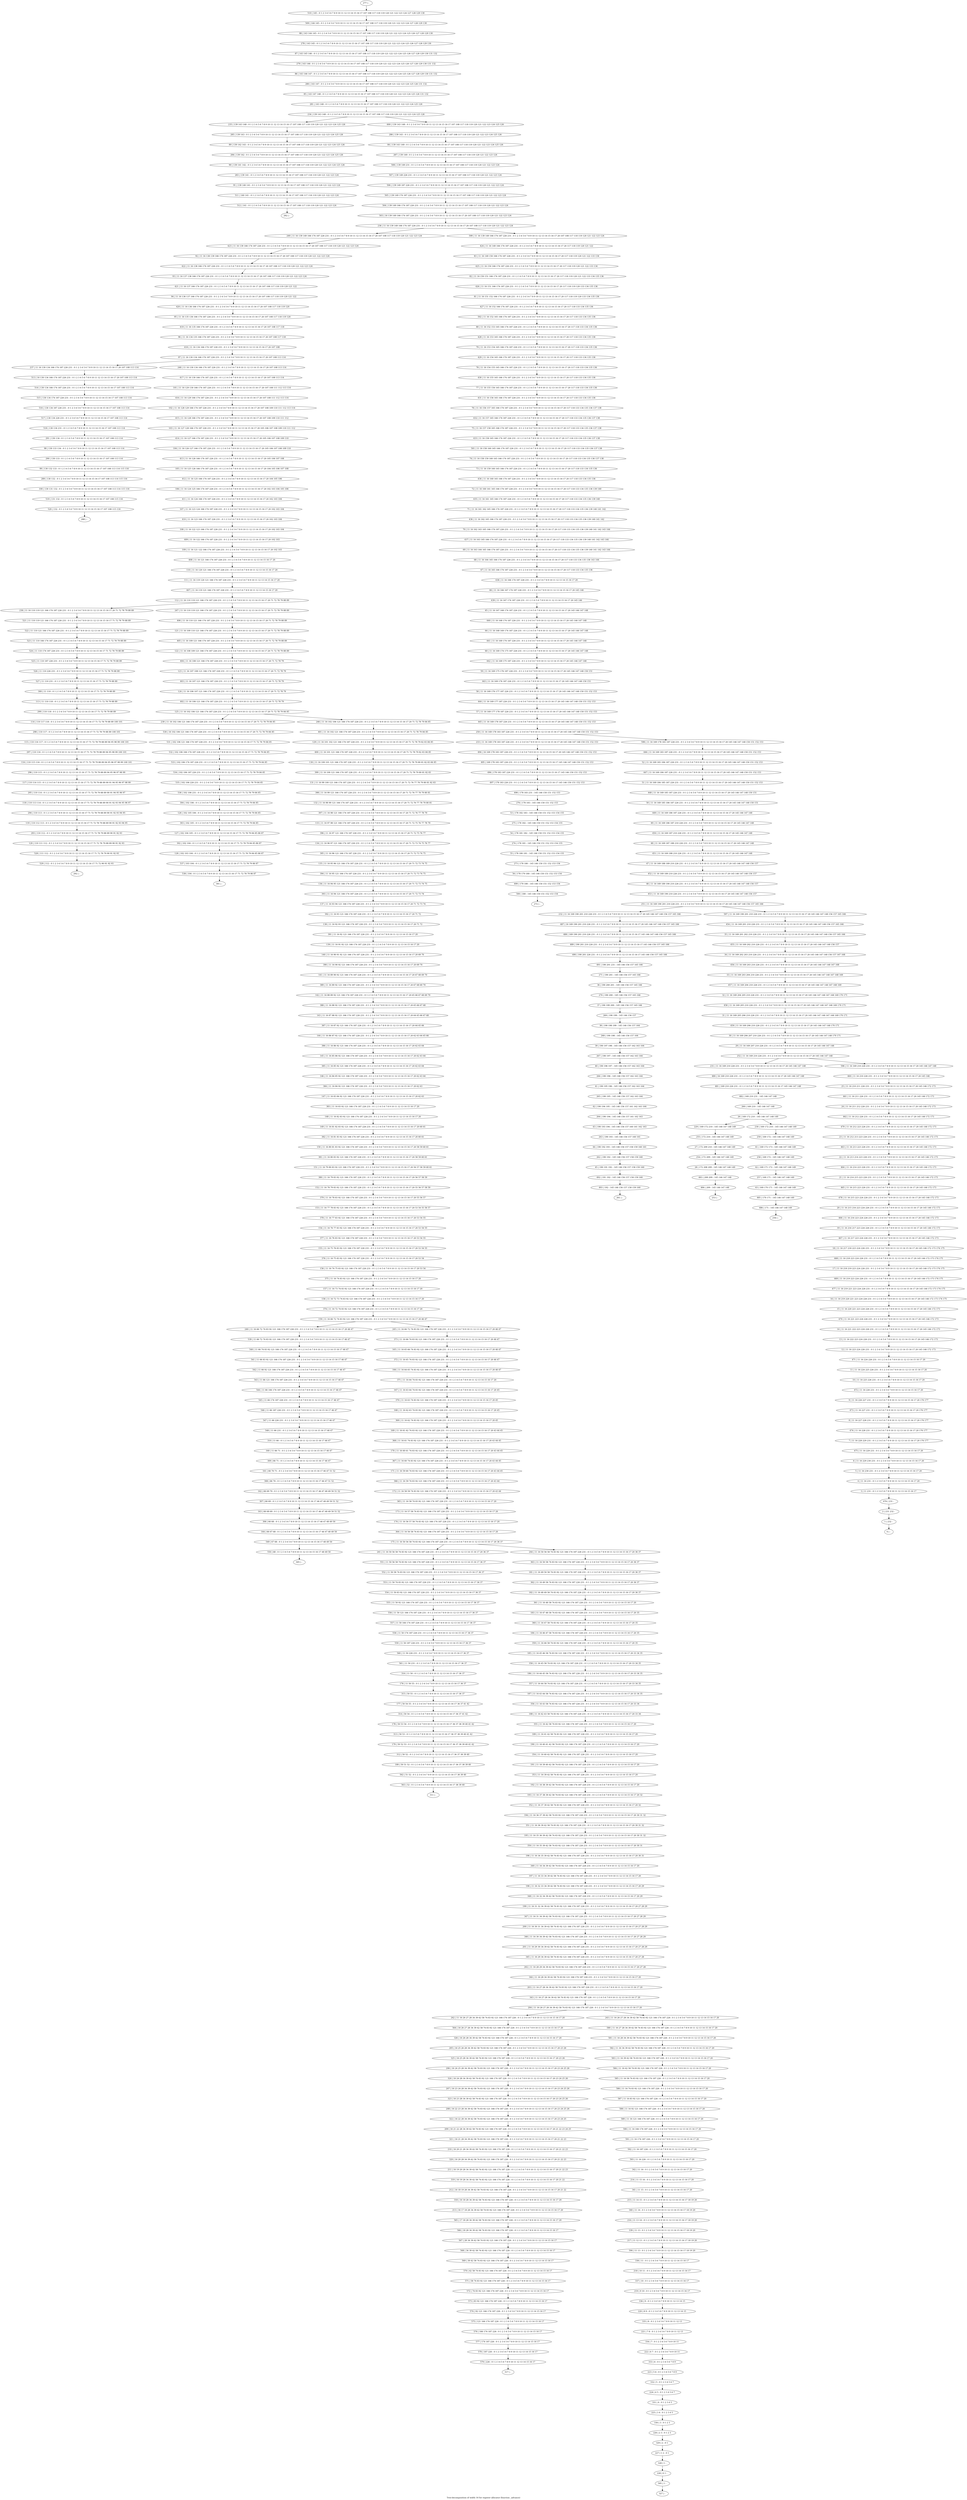 digraph G {
graph [label="Tree-decomposition of width 16 for register allocator (function _advance)"]
0[label="0 | : "];
1[label="1 | 232 : "];
2[label="2 | 231 232 : "];
3[label="3 | 11 231 : 0 1 2 3 4 5 6 7 8 9 10 11 12 13 14 15 16 17 "];
4[label="4 | 11 16 231 : 0 1 2 3 4 5 6 7 8 9 10 11 12 13 14 15 16 17 20 "];
5[label="5 | 11 16 230 231 : 0 1 2 3 4 5 6 7 8 9 10 11 12 13 14 15 16 17 20 "];
6[label="6 | 11 16 229 230 231 : 0 1 2 3 4 5 6 7 8 9 10 11 12 13 14 15 16 17 20 "];
7[label="7 | 11 16 228 229 231 : 0 1 2 3 4 5 6 7 8 9 10 11 12 13 14 15 16 17 20 176 177 "];
8[label="8 | 11 16 227 228 231 : 0 1 2 3 4 5 6 7 8 9 10 11 12 13 14 15 16 17 20 176 177 "];
9[label="9 | 11 16 226 227 231 : 0 1 2 3 4 5 6 7 8 9 10 11 12 13 14 15 16 17 20 176 177 "];
10[label="10 | 11 16 225 226 231 : 0 1 2 3 4 5 6 7 8 9 10 11 12 13 14 15 16 17 20 "];
11[label="11 | 11 16 224 225 226 231 : 0 1 2 3 4 5 6 7 8 9 10 11 12 13 14 15 16 17 20 "];
12[label="12 | 11 16 223 224 226 231 : 0 1 2 3 4 5 6 7 8 9 10 11 12 13 14 15 16 17 20 145 146 172 173 "];
13[label="13 | 11 16 222 223 224 226 231 : 0 1 2 3 4 5 6 7 8 9 10 11 12 13 14 15 16 17 20 145 146 172 173 "];
14[label="14 | 11 16 221 222 223 224 226 231 : 0 1 2 3 4 5 6 7 8 9 10 11 12 13 14 15 16 17 20 145 146 172 173 "];
15[label="15 | 11 16 220 221 223 224 226 231 : 0 1 2 3 4 5 6 7 8 9 10 11 12 13 14 15 16 17 20 145 146 172 173 "];
16[label="16 | 11 16 219 220 221 223 224 226 231 : 0 1 2 3 4 5 6 7 8 9 10 11 12 13 14 15 16 17 20 145 146 172 173 174 175 "];
17[label="17 | 11 16 218 219 223 224 226 231 : 0 1 2 3 4 5 6 7 8 9 10 11 12 13 14 15 16 17 20 145 146 172 173 174 175 "];
18[label="18 | 11 16 217 218 223 224 226 231 : 0 1 2 3 4 5 6 7 8 9 10 11 12 13 14 15 16 17 20 145 146 172 173 174 175 "];
19[label="19 | 11 16 216 217 223 224 226 231 : 0 1 2 3 4 5 6 7 8 9 10 11 12 13 14 15 16 17 20 145 146 172 173 "];
20[label="20 | 11 16 215 216 223 224 226 231 : 0 1 2 3 4 5 6 7 8 9 10 11 12 13 14 15 16 17 20 145 146 172 173 "];
21[label="21 | 11 16 214 215 223 226 231 : 0 1 2 3 4 5 6 7 8 9 10 11 12 13 14 15 16 17 20 145 146 172 173 "];
22[label="22 | 11 16 213 214 223 226 231 : 0 1 2 3 4 5 6 7 8 9 10 11 12 13 14 15 16 17 20 145 146 172 173 "];
23[label="23 | 11 16 212 213 223 226 231 : 0 1 2 3 4 5 6 7 8 9 10 11 12 13 14 15 16 17 20 145 146 172 173 "];
24[label="24 | 11 16 211 212 226 231 : 0 1 2 3 4 5 6 7 8 9 10 11 12 13 14 15 16 17 20 145 146 172 173 "];
25[label="25 | 11 16 210 211 226 231 : 0 1 2 3 4 5 6 7 8 9 10 11 12 13 14 15 16 17 20 145 146 172 173 "];
26[label="26 | 169 172 210 : 145 146 147 148 149 "];
27[label="27 | 172 209 210 : 145 146 147 148 149 "];
28[label="28 | 172 208 209 : 145 146 147 148 149 "];
29[label="29 | 11 16 169 207 210 226 231 : 0 1 2 3 4 5 6 7 8 9 10 11 12 13 14 15 16 17 20 145 146 147 148 "];
30[label="30 | 11 16 169 206 207 210 226 231 : 0 1 2 3 4 5 6 7 8 9 10 11 12 13 14 15 16 17 20 145 146 147 148 170 171 "];
31[label="31 | 11 16 169 205 206 210 226 231 : 0 1 2 3 4 5 6 7 8 9 10 11 12 13 14 15 16 17 20 145 146 147 148 167 168 169 170 171 "];
32[label="32 | 11 16 169 204 205 210 226 231 : 0 1 2 3 4 5 6 7 8 9 10 11 12 13 14 15 16 17 20 145 146 147 148 167 168 169 170 171 "];
33[label="33 | 11 16 169 203 204 210 226 231 : 0 1 2 3 4 5 6 7 8 9 10 11 12 13 14 15 16 17 20 145 146 147 148 167 168 169 "];
34[label="34 | 11 16 169 202 203 210 226 231 : 0 1 2 3 4 5 6 7 8 9 10 11 12 13 14 15 16 17 20 145 146 147 148 156 157 167 168 "];
35[label="35 | 11 16 169 201 202 210 226 231 : 0 1 2 3 4 5 6 7 8 9 10 11 12 13 14 15 16 17 20 145 146 147 148 156 157 165 166 "];
36[label="36 | 190 200 201 : 145 146 156 157 165 166 "];
37[label="37 | 190 199 200 : 145 146 156 157 165 166 "];
38[label="38 | 190 198 199 : 145 146 156 157 164 "];
39[label="39 | 190 197 198 : 145 146 156 157 162 163 164 "];
40[label="40 | 190 196 197 : 145 146 156 157 162 163 164 "];
41[label="41 | 190 195 196 : 145 146 156 157 162 163 164 "];
42[label="42 | 190 194 195 : 145 146 156 157 161 162 163 164 "];
43[label="43 | 190 193 194 : 145 146 156 157 160 161 162 163 "];
44[label="44 | 190 192 193 : 145 146 156 157 158 159 160 161 "];
45[label="45 | 190 191 192 : 145 146 156 157 158 159 160 "];
46[label="46 | 11 16 169 189 190 210 226 231 : 0 1 2 3 4 5 6 7 8 9 10 11 12 13 14 15 16 17 20 145 146 147 148 156 157 "];
47[label="47 | 11 16 169 188 189 210 226 231 : 0 1 2 3 4 5 6 7 8 9 10 11 12 13 14 15 16 17 20 145 146 147 148 156 157 "];
48[label="48 | 11 16 169 187 188 210 226 231 : 0 1 2 3 4 5 6 7 8 9 10 11 12 13 14 15 16 17 20 145 146 147 148 "];
49[label="49 | 11 16 169 186 187 210 226 231 : 0 1 2 3 4 5 6 7 8 9 10 11 12 13 14 15 16 17 20 145 146 147 148 "];
50[label="50 | 11 16 169 185 186 187 226 231 : 0 1 2 3 4 5 6 7 8 9 10 11 12 13 14 15 16 17 20 145 146 147 148 150 151 "];
51[label="51 | 11 16 169 184 185 187 226 231 : 0 1 2 3 4 5 6 7 8 9 10 11 12 13 14 15 16 17 20 145 146 147 148 150 151 152 153 "];
52[label="52 | 11 16 169 183 184 187 226 231 : 0 1 2 3 4 5 6 7 8 9 10 11 12 13 14 15 16 17 20 145 146 147 148 150 151 152 153 "];
53[label="53 | 178 182 183 : 145 146 150 151 152 153 154 155 "];
54[label="54 | 178 181 182 : 145 146 150 151 152 153 154 155 "];
55[label="55 | 178 180 181 : 145 146 150 151 152 153 154 155 "];
56[label="56 | 178 179 180 : 145 146 150 151 152 153 154 "];
57[label="57 | 11 16 169 177 178 187 226 231 : 0 1 2 3 4 5 6 7 8 9 10 11 12 13 14 15 16 17 20 145 146 147 148 150 151 152 153 "];
58[label="58 | 11 16 169 176 177 187 226 231 : 0 1 2 3 4 5 6 7 8 9 10 11 12 13 14 15 16 17 20 145 146 147 148 150 151 152 153 "];
59[label="59 | 11 16 169 175 176 187 226 231 : 0 1 2 3 4 5 6 7 8 9 10 11 12 13 14 15 16 17 20 145 146 147 148 150 151 "];
60[label="60 | 11 16 169 174 175 187 226 231 : 0 1 2 3 4 5 6 7 8 9 10 11 12 13 14 15 16 17 20 145 146 147 148 "];
61[label="61 | 169 172 173 : 145 146 147 148 149 "];
62[label="62 | 169 171 172 : 145 146 147 148 149 "];
63[label="63 | 169 170 171 : 145 146 147 148 149 "];
64[label="64 | 11 16 168 169 174 187 226 231 : 0 1 2 3 4 5 6 7 8 9 10 11 12 13 14 15 16 17 20 145 146 147 148 "];
65[label="65 | 11 16 167 168 174 187 226 231 : 0 1 2 3 4 5 6 7 8 9 10 11 12 13 14 15 16 17 20 145 146 147 148 "];
66[label="66 | 11 16 166 167 174 187 226 231 : 0 1 2 3 4 5 6 7 8 9 10 11 12 13 14 15 16 17 20 145 146 "];
67[label="67 | 11 16 165 166 174 187 226 231 : 0 1 2 3 4 5 6 7 8 9 10 11 12 13 14 15 16 17 20 117 118 133 134 135 136 "];
68[label="68 | 11 16 164 165 166 174 187 226 231 : 0 1 2 3 4 5 6 7 8 9 10 11 12 13 14 15 16 17 20 117 118 133 134 135 136 143 144 "];
69[label="69 | 11 16 163 164 165 166 174 187 226 231 : 0 1 2 3 4 5 6 7 8 9 10 11 12 13 14 15 16 17 20 117 118 133 134 135 136 139 140 141 142 143 144 "];
70[label="70 | 11 16 162 163 165 166 174 187 226 231 : 0 1 2 3 4 5 6 7 8 9 10 11 12 13 14 15 16 17 20 117 118 133 134 135 136 139 140 141 142 143 144 "];
71[label="71 | 11 16 161 162 165 166 174 187 226 231 : 0 1 2 3 4 5 6 7 8 9 10 11 12 13 14 15 16 17 20 117 118 133 134 135 136 139 140 141 142 "];
72[label="72 | 11 16 160 161 165 166 174 187 226 231 : 0 1 2 3 4 5 6 7 8 9 10 11 12 13 14 15 16 17 20 117 118 133 134 135 136 139 140 "];
73[label="73 | 11 16 159 160 165 166 174 187 226 231 : 0 1 2 3 4 5 6 7 8 9 10 11 12 13 14 15 16 17 20 117 118 133 134 135 136 "];
74[label="74 | 11 16 158 159 160 165 166 174 187 226 231 : 0 1 2 3 4 5 6 7 8 9 10 11 12 13 14 15 16 17 20 117 118 133 134 135 136 137 138 "];
75[label="75 | 11 16 157 158 165 166 174 187 226 231 : 0 1 2 3 4 5 6 7 8 9 10 11 12 13 14 15 16 17 20 117 118 133 134 135 136 137 138 "];
76[label="76 | 11 16 156 157 165 166 174 187 226 231 : 0 1 2 3 4 5 6 7 8 9 10 11 12 13 14 15 16 17 20 117 118 133 134 135 136 137 138 "];
77[label="77 | 11 16 155 156 165 166 174 187 226 231 : 0 1 2 3 4 5 6 7 8 9 10 11 12 13 14 15 16 17 20 117 118 133 134 135 136 "];
78[label="78 | 11 16 154 155 165 166 174 187 226 231 : 0 1 2 3 4 5 6 7 8 9 10 11 12 13 14 15 16 17 20 117 118 133 134 135 136 "];
79[label="79 | 11 16 153 154 165 166 174 187 226 231 : 0 1 2 3 4 5 6 7 8 9 10 11 12 13 14 15 16 17 20 117 118 133 134 135 136 "];
80[label="80 | 11 16 152 153 165 166 174 187 226 231 : 0 1 2 3 4 5 6 7 8 9 10 11 12 13 14 15 16 17 20 117 118 133 134 135 136 "];
81[label="81 | 11 16 151 152 166 174 187 226 231 : 0 1 2 3 4 5 6 7 8 9 10 11 12 13 14 15 16 17 20 117 118 119 120 133 134 135 136 "];
82[label="82 | 11 16 150 151 166 174 187 226 231 : 0 1 2 3 4 5 6 7 8 9 10 11 12 13 14 15 16 17 20 117 118 119 120 121 122 133 134 135 136 "];
83[label="83 | 11 16 149 150 166 174 187 226 231 : 0 1 2 3 4 5 6 7 8 9 10 11 12 13 14 15 16 17 20 117 118 119 120 121 122 133 134 "];
84[label="84 | 139 143 149 : 0 1 2 3 4 5 6 7 8 9 10 11 12 13 14 15 16 17 107 108 117 118 119 120 121 122 123 124 125 126 "];
85[label="85 | 143 147 148 : 0 1 2 3 4 5 6 7 8 9 10 11 12 13 14 15 16 17 107 108 117 118 119 120 121 122 123 124 125 126 131 132 "];
86[label="86 | 143 146 147 : 0 1 2 3 4 5 6 7 8 9 10 11 12 13 14 15 16 17 107 108 117 118 119 120 121 122 123 124 125 126 127 128 129 130 131 132 "];
87[label="87 | 143 145 146 : 0 1 2 3 4 5 6 7 8 9 10 11 12 13 14 15 16 17 107 108 117 118 119 120 121 122 123 124 125 126 127 128 129 130 131 132 "];
88[label="88 | 143 144 145 : 0 1 2 3 4 5 6 7 8 9 10 11 12 13 14 15 16 17 107 108 117 118 119 120 121 122 123 124 125 126 127 128 129 130 "];
89[label="89 | 139 142 143 : 0 1 2 3 4 5 6 7 8 9 10 11 12 13 14 15 16 17 107 108 117 118 119 120 121 122 123 124 125 126 "];
90[label="90 | 139 141 142 : 0 1 2 3 4 5 6 7 8 9 10 11 12 13 14 15 16 17 107 108 117 118 119 120 121 122 123 124 125 126 "];
91[label="91 | 139 140 141 : 0 1 2 3 4 5 6 7 8 9 10 11 12 13 14 15 16 17 107 108 117 118 119 120 121 122 123 124 "];
92[label="92 | 11 16 138 139 166 174 187 226 231 : 0 1 2 3 4 5 6 7 8 9 10 11 12 13 14 15 16 17 20 107 108 117 118 119 120 121 122 123 124 "];
93[label="93 | 11 16 137 138 166 174 187 226 231 : 0 1 2 3 4 5 6 7 8 9 10 11 12 13 14 15 16 17 20 107 108 117 118 119 120 121 122 123 124 "];
94[label="94 | 11 16 136 137 166 174 187 226 231 : 0 1 2 3 4 5 6 7 8 9 10 11 12 13 14 15 16 17 20 107 108 117 118 119 120 121 122 "];
95[label="95 | 11 16 135 136 166 174 187 226 231 : 0 1 2 3 4 5 6 7 8 9 10 11 12 13 14 15 16 17 20 107 108 117 118 119 120 "];
96[label="96 | 11 16 134 135 166 174 187 226 231 : 0 1 2 3 4 5 6 7 8 9 10 11 12 13 14 15 16 17 20 107 108 117 118 "];
97[label="97 | 11 16 130 134 166 174 187 226 231 : 0 1 2 3 4 5 6 7 8 9 10 11 12 13 14 15 16 17 20 107 108 113 114 "];
98[label="98 | 130 133 134 : 0 1 2 3 4 5 6 7 8 9 10 11 12 13 14 15 16 17 107 108 113 114 "];
99[label="99 | 130 132 133 : 0 1 2 3 4 5 6 7 8 9 10 11 12 13 14 15 16 17 107 108 113 114 115 116 "];
100[label="100 | 130 131 132 : 0 1 2 3 4 5 6 7 8 9 10 11 12 13 14 15 16 17 107 108 113 114 115 116 "];
101[label="101 | 11 16 129 130 166 174 187 226 231 : 0 1 2 3 4 5 6 7 8 9 10 11 12 13 14 15 16 17 20 107 108 111 112 113 114 "];
102[label="102 | 11 16 128 129 166 174 187 226 231 : 0 1 2 3 4 5 6 7 8 9 10 11 12 13 14 15 16 17 20 107 108 109 110 111 112 113 114 "];
103[label="103 | 11 16 127 128 166 174 187 226 231 : 0 1 2 3 4 5 6 7 8 9 10 11 12 13 14 15 16 17 20 105 106 107 108 109 110 111 112 "];
104[label="104 | 11 16 126 127 166 174 187 226 231 : 0 1 2 3 4 5 6 7 8 9 10 11 12 13 14 15 16 17 20 105 106 107 108 109 110 "];
105[label="105 | 11 16 125 126 166 174 187 226 231 : 0 1 2 3 4 5 6 7 8 9 10 11 12 13 14 15 16 17 20 104 105 106 107 108 "];
106[label="106 | 11 16 124 125 166 174 187 226 231 : 0 1 2 3 4 5 6 7 8 9 10 11 12 13 14 15 16 17 20 102 103 104 105 106 "];
107[label="107 | 11 16 123 124 166 174 187 226 231 : 0 1 2 3 4 5 6 7 8 9 10 11 12 13 14 15 16 17 20 102 103 104 "];
108[label="108 | 11 16 122 123 166 174 187 226 231 : 0 1 2 3 4 5 6 7 8 9 10 11 12 13 14 15 16 17 20 102 103 104 "];
109[label="109 | 11 16 121 122 166 174 187 226 231 : 0 1 2 3 4 5 6 7 8 9 10 11 12 13 14 15 16 17 20 102 103 "];
110[label="110 | 11 16 120 121 166 174 187 226 231 : 0 1 2 3 4 5 6 7 8 9 10 11 12 13 14 15 16 17 20 "];
111[label="111 | 11 16 119 120 121 166 174 187 226 231 : 0 1 2 3 4 5 6 7 8 9 10 11 12 13 14 15 16 17 20 "];
112[label="112 | 11 16 110 119 121 166 174 187 226 231 : 0 1 2 3 4 5 6 7 8 9 10 11 12 13 14 15 16 17 20 71 72 78 79 88 89 "];
113[label="113 | 11 110 118 : 0 1 2 3 4 5 6 7 8 9 10 11 12 13 14 15 16 17 71 72 78 79 88 89 "];
114[label="114 | 110 117 118 : 0 1 2 3 4 5 6 7 8 9 10 11 12 13 14 15 16 17 71 72 78 79 88 89 100 101 "];
115[label="115 | 110 116 117 : 0 1 2 3 4 5 6 7 8 9 10 11 12 13 14 15 16 17 71 72 78 79 88 89 94 95 98 99 100 101 "];
116[label="116 | 110 115 116 : 0 1 2 3 4 5 6 7 8 9 10 11 12 13 14 15 16 17 71 72 78 79 88 89 94 95 96 97 98 99 100 101 "];
117[label="117 | 110 114 115 : 0 1 2 3 4 5 6 7 8 9 10 11 12 13 14 15 16 17 71 72 78 79 88 89 90 91 94 95 96 97 98 99 "];
118[label="118 | 110 113 114 : 0 1 2 3 4 5 6 7 8 9 10 11 12 13 14 15 16 17 71 72 78 79 88 89 90 91 92 93 94 95 96 97 "];
119[label="119 | 110 112 113 : 0 1 2 3 4 5 6 7 8 9 10 11 12 13 14 15 16 17 71 72 78 79 88 89 90 91 92 93 94 95 "];
120[label="120 | 110 111 112 : 0 1 2 3 4 5 6 7 8 9 10 11 12 13 14 15 16 17 71 72 78 79 88 89 90 91 92 93 "];
121[label="121 | 11 16 109 110 121 166 174 187 226 231 : 0 1 2 3 4 5 6 7 8 9 10 11 12 13 14 15 16 17 20 71 72 78 79 88 89 "];
122[label="122 | 11 16 108 109 121 166 174 187 226 231 : 0 1 2 3 4 5 6 7 8 9 10 11 12 13 14 15 16 17 20 71 72 78 79 88 89 "];
123[label="123 | 11 16 107 108 121 166 174 187 226 231 : 0 1 2 3 4 5 6 7 8 9 10 11 12 13 14 15 16 17 20 71 72 78 79 "];
124[label="124 | 11 16 106 107 121 166 174 187 226 231 : 0 1 2 3 4 5 6 7 8 9 10 11 12 13 14 15 16 17 20 71 72 78 79 "];
125[label="125 | 11 16 102 106 121 166 174 187 226 231 : 0 1 2 3 4 5 6 7 8 9 10 11 12 13 14 15 16 17 20 71 72 78 79 84 85 "];
126[label="126 | 102 105 106 : 0 1 2 3 4 5 6 7 8 9 10 11 12 13 14 15 16 17 71 72 78 79 84 85 "];
127[label="127 | 102 104 105 : 0 1 2 3 4 5 6 7 8 9 10 11 12 13 14 15 16 17 71 72 78 79 84 85 86 87 "];
128[label="128 | 102 103 104 : 0 1 2 3 4 5 6 7 8 9 10 11 12 13 14 15 16 17 71 72 78 79 84 85 86 87 "];
129[label="129 | 11 16 101 102 121 166 174 187 226 231 : 0 1 2 3 4 5 6 7 8 9 10 11 12 13 14 15 16 17 20 71 72 78 79 82 83 84 85 "];
130[label="130 | 11 16 100 101 121 166 174 187 226 231 : 0 1 2 3 4 5 6 7 8 9 10 11 12 13 14 15 16 17 20 71 72 78 79 80 81 82 83 84 85 "];
131[label="131 | 11 16 99 100 121 166 174 187 226 231 : 0 1 2 3 4 5 6 7 8 9 10 11 12 13 14 15 16 17 20 71 72 76 77 78 79 80 81 82 83 "];
132[label="132 | 11 16 98 99 121 166 174 187 226 231 : 0 1 2 3 4 5 6 7 8 9 10 11 12 13 14 15 16 17 20 71 72 76 77 78 79 80 81 "];
133[label="133 | 11 16 97 98 121 166 174 187 226 231 : 0 1 2 3 4 5 6 7 8 9 10 11 12 13 14 15 16 17 20 71 72 75 76 77 78 79 "];
134[label="134 | 11 16 96 97 121 166 174 187 226 231 : 0 1 2 3 4 5 6 7 8 9 10 11 12 13 14 15 16 17 20 71 72 73 74 75 76 77 "];
135[label="135 | 11 16 95 96 121 166 174 187 226 231 : 0 1 2 3 4 5 6 7 8 9 10 11 12 13 14 15 16 17 20 71 72 73 74 75 "];
136[label="136 | 11 16 94 95 121 166 174 187 226 231 : 0 1 2 3 4 5 6 7 8 9 10 11 12 13 14 15 16 17 20 71 72 73 74 75 "];
137[label="137 | 11 16 93 94 121 166 174 187 226 231 : 0 1 2 3 4 5 6 7 8 9 10 11 12 13 14 15 16 17 20 71 72 73 74 "];
138[label="138 | 11 16 92 93 121 166 174 187 226 231 : 0 1 2 3 4 5 6 7 8 9 10 11 12 13 14 15 16 17 20 71 72 "];
139[label="139 | 11 16 91 92 121 166 174 187 226 231 : 0 1 2 3 4 5 6 7 8 9 10 11 12 13 14 15 16 17 20 "];
140[label="140 | 11 16 90 91 92 121 166 174 187 226 231 : 0 1 2 3 4 5 6 7 8 9 10 11 12 13 14 15 16 17 20 69 70 "];
141[label="141 | 11 16 89 90 92 121 166 174 187 226 231 : 0 1 2 3 4 5 6 7 8 9 10 11 12 13 14 15 16 17 20 67 68 69 70 "];
142[label="142 | 11 16 88 89 92 121 166 174 187 226 231 : 0 1 2 3 4 5 6 7 8 9 10 11 12 13 14 15 16 17 20 65 66 67 68 69 70 "];
143[label="143 | 11 16 87 88 92 121 166 174 187 226 231 : 0 1 2 3 4 5 6 7 8 9 10 11 12 13 14 15 16 17 20 64 65 66 67 68 "];
144[label="144 | 11 16 86 87 92 121 166 174 187 226 231 : 0 1 2 3 4 5 6 7 8 9 10 11 12 13 14 15 16 17 20 62 63 64 65 66 "];
145[label="145 | 11 16 85 86 92 121 166 174 187 226 231 : 0 1 2 3 4 5 6 7 8 9 10 11 12 13 14 15 16 17 20 62 63 64 "];
146[label="146 | 11 16 84 85 92 121 166 174 187 226 231 : 0 1 2 3 4 5 6 7 8 9 10 11 12 13 14 15 16 17 20 62 63 64 "];
147[label="147 | 11 16 83 84 92 121 166 174 187 226 231 : 0 1 2 3 4 5 6 7 8 9 10 11 12 13 14 15 16 17 20 62 63 "];
148[label="148 | 11 16 82 83 92 121 166 174 187 226 231 : 0 1 2 3 4 5 6 7 8 9 10 11 12 13 14 15 16 17 20 "];
149[label="149 | 11 16 81 82 83 92 121 166 174 187 226 231 : 0 1 2 3 4 5 6 7 8 9 10 11 12 13 14 15 16 17 20 60 61 "];
150[label="150 | 11 16 80 81 83 92 121 166 174 187 226 231 : 0 1 2 3 4 5 6 7 8 9 10 11 12 13 14 15 16 17 20 58 59 60 61 "];
151[label="151 | 11 16 79 80 83 92 121 166 174 187 226 231 : 0 1 2 3 4 5 6 7 8 9 10 11 12 13 14 15 16 17 20 56 57 58 59 60 61 "];
152[label="152 | 11 16 78 79 83 92 121 166 174 187 226 231 : 0 1 2 3 4 5 6 7 8 9 10 11 12 13 14 15 16 17 20 55 56 57 58 59 "];
153[label="153 | 11 16 77 78 83 92 121 166 174 187 226 231 : 0 1 2 3 4 5 6 7 8 9 10 11 12 13 14 15 16 17 20 53 54 55 56 57 "];
154[label="154 | 11 16 76 77 83 92 121 166 174 187 226 231 : 0 1 2 3 4 5 6 7 8 9 10 11 12 13 14 15 16 17 20 53 54 55 "];
155[label="155 | 11 16 75 76 83 92 121 166 174 187 226 231 : 0 1 2 3 4 5 6 7 8 9 10 11 12 13 14 15 16 17 20 53 54 55 "];
156[label="156 | 11 16 74 75 83 92 121 166 174 187 226 231 : 0 1 2 3 4 5 6 7 8 9 10 11 12 13 14 15 16 17 20 53 54 "];
157[label="157 | 11 16 73 74 83 92 121 166 174 187 226 231 : 0 1 2 3 4 5 6 7 8 9 10 11 12 13 14 15 16 17 20 "];
158[label="158 | 11 16 72 73 74 83 92 121 166 174 187 226 231 : 0 1 2 3 4 5 6 7 8 9 10 11 12 13 14 15 16 17 20 "];
159[label="159 | 11 16 66 72 74 83 92 121 166 174 187 226 231 : 0 1 2 3 4 5 6 7 8 9 10 11 12 13 14 15 16 17 20 46 47 "];
160[label="160 | 11 66 71 : 0 1 2 3 4 5 6 7 8 9 10 11 12 13 14 15 16 17 46 47 "];
161[label="161 | 66 70 71 : 0 1 2 3 4 5 6 7 8 9 10 11 12 13 14 15 16 17 46 47 51 52 "];
162[label="162 | 66 69 70 : 0 1 2 3 4 5 6 7 8 9 10 11 12 13 14 15 16 17 46 47 48 49 50 51 52 "];
163[label="163 | 66 68 69 : 0 1 2 3 4 5 6 7 8 9 10 11 12 13 14 15 16 17 46 47 48 49 50 51 52 "];
164[label="164 | 66 67 68 : 0 1 2 3 4 5 6 7 8 9 10 11 12 13 14 15 16 17 46 47 48 49 50 "];
165[label="165 | 11 16 65 66 74 83 92 121 166 174 187 226 231 : 0 1 2 3 4 5 6 7 8 9 10 11 12 13 14 15 16 17 20 46 47 "];
166[label="166 | 11 16 64 65 74 83 92 121 166 174 187 226 231 : 0 1 2 3 4 5 6 7 8 9 10 11 12 13 14 15 16 17 20 46 47 "];
167[label="167 | 11 16 63 64 74 83 92 121 166 174 187 226 231 : 0 1 2 3 4 5 6 7 8 9 10 11 12 13 14 15 16 17 20 45 "];
168[label="168 | 11 16 62 63 74 83 92 121 166 174 187 226 231 : 0 1 2 3 4 5 6 7 8 9 10 11 12 13 14 15 16 17 20 45 "];
169[label="169 | 11 16 61 62 74 83 92 121 166 174 187 226 231 : 0 1 2 3 4 5 6 7 8 9 10 11 12 13 14 15 16 17 20 43 44 45 "];
170[label="170 | 11 16 60 61 74 83 92 121 166 174 187 226 231 : 0 1 2 3 4 5 6 7 8 9 10 11 12 13 14 15 16 17 20 43 44 45 "];
171[label="171 | 11 16 59 60 74 83 92 121 166 174 187 226 231 : 0 1 2 3 4 5 6 7 8 9 10 11 12 13 14 15 16 17 20 43 44 45 "];
172[label="172 | 11 16 58 59 74 83 92 121 166 174 187 226 231 : 0 1 2 3 4 5 6 7 8 9 10 11 12 13 14 15 16 17 20 43 44 "];
173[label="173 | 11 16 57 58 74 83 92 121 166 174 187 226 231 : 0 1 2 3 4 5 6 7 8 9 10 11 12 13 14 15 16 17 20 "];
174[label="174 | 11 16 56 57 58 74 83 92 121 166 174 187 226 231 : 0 1 2 3 4 5 6 7 8 9 10 11 12 13 14 15 16 17 20 "];
175[label="175 | 11 16 50 56 58 74 83 92 121 166 174 187 226 231 : 0 1 2 3 4 5 6 7 8 9 10 11 12 13 14 15 16 17 20 36 37 "];
176[label="176 | 11 50 55 : 0 1 2 3 4 5 6 7 8 9 10 11 12 13 14 15 16 17 36 37 "];
177[label="177 | 50 54 55 : 0 1 2 3 4 5 6 7 8 9 10 11 12 13 14 15 16 17 36 37 41 42 "];
178[label="178 | 50 53 54 : 0 1 2 3 4 5 6 7 8 9 10 11 12 13 14 15 16 17 36 37 38 39 40 41 42 "];
179[label="179 | 50 52 53 : 0 1 2 3 4 5 6 7 8 9 10 11 12 13 14 15 16 17 36 37 38 39 40 41 42 "];
180[label="180 | 50 51 52 : 0 1 2 3 4 5 6 7 8 9 10 11 12 13 14 15 16 17 36 37 38 39 40 "];
181[label="181 | 11 16 49 50 58 74 83 92 121 166 174 187 226 231 : 0 1 2 3 4 5 6 7 8 9 10 11 12 13 14 15 16 17 20 36 37 "];
182[label="182 | 11 16 48 49 58 74 83 92 121 166 174 187 226 231 : 0 1 2 3 4 5 6 7 8 9 10 11 12 13 14 15 16 17 20 36 37 "];
183[label="183 | 11 16 47 48 58 74 83 92 121 166 174 187 226 231 : 0 1 2 3 4 5 6 7 8 9 10 11 12 13 14 15 16 17 20 35 "];
184[label="184 | 11 16 46 47 58 74 83 92 121 166 174 187 226 231 : 0 1 2 3 4 5 6 7 8 9 10 11 12 13 14 15 16 17 20 35 "];
185[label="185 | 11 16 45 46 58 74 83 92 121 166 174 187 226 231 : 0 1 2 3 4 5 6 7 8 9 10 11 12 13 14 15 16 17 20 33 34 35 "];
186[label="186 | 11 16 44 45 58 74 83 92 121 166 174 187 226 231 : 0 1 2 3 4 5 6 7 8 9 10 11 12 13 14 15 16 17 20 33 34 35 "];
187[label="187 | 11 16 43 44 58 74 83 92 121 166 174 187 226 231 : 0 1 2 3 4 5 6 7 8 9 10 11 12 13 14 15 16 17 20 33 34 35 "];
188[label="188 | 11 16 42 43 58 74 83 92 121 166 174 187 226 231 : 0 1 2 3 4 5 6 7 8 9 10 11 12 13 14 15 16 17 20 33 34 "];
189[label="189 | 11 16 41 42 58 74 83 92 121 166 174 187 226 231 : 0 1 2 3 4 5 6 7 8 9 10 11 12 13 14 15 16 17 20 "];
190[label="190 | 11 16 40 41 42 58 74 83 92 121 166 174 187 226 231 : 0 1 2 3 4 5 6 7 8 9 10 11 12 13 14 15 16 17 20 "];
191[label="191 | 11 16 39 40 42 58 74 83 92 121 166 174 187 226 231 : 0 1 2 3 4 5 6 7 8 9 10 11 12 13 14 15 16 17 20 "];
192[label="192 | 11 16 38 39 42 58 74 83 92 121 166 174 187 226 231 : 0 1 2 3 4 5 6 7 8 9 10 11 12 13 14 15 16 17 20 "];
193[label="193 | 11 16 37 38 39 42 58 74 83 92 121 166 174 187 226 231 : 0 1 2 3 4 5 6 7 8 9 10 11 12 13 14 15 16 17 20 32 "];
194[label="194 | 11 16 36 37 39 42 58 74 83 92 121 166 174 187 226 231 : 0 1 2 3 4 5 6 7 8 9 10 11 12 13 14 15 16 17 20 30 31 32 "];
195[label="195 | 11 16 35 36 39 42 58 74 83 92 121 166 174 187 226 231 : 0 1 2 3 4 5 6 7 8 9 10 11 12 13 14 15 16 17 20 30 31 32 "];
196[label="196 | 11 16 34 35 39 42 58 74 83 92 121 166 174 187 226 231 : 0 1 2 3 4 5 6 7 8 9 10 11 12 13 14 15 16 17 20 30 31 "];
197[label="197 | 11 16 33 34 39 42 58 74 83 92 121 166 174 187 226 231 : 0 1 2 3 4 5 6 7 8 9 10 11 12 13 14 15 16 17 20 "];
198[label="198 | 11 16 32 33 34 39 42 58 74 83 92 121 166 174 187 226 231 : 0 1 2 3 4 5 6 7 8 9 10 11 12 13 14 15 16 17 20 29 "];
199[label="199 | 11 16 31 32 34 39 42 58 74 83 92 121 166 174 187 226 231 : 0 1 2 3 4 5 6 7 8 9 10 11 12 13 14 15 16 17 20 27 28 29 "];
200[label="200 | 11 16 30 31 34 39 42 58 74 83 92 121 166 174 187 226 231 : 0 1 2 3 4 5 6 7 8 9 10 11 12 13 14 15 16 17 20 27 28 29 "];
201[label="201 | 11 16 29 30 34 39 42 58 74 83 92 121 166 174 187 226 231 : 0 1 2 3 4 5 6 7 8 9 10 11 12 13 14 15 16 17 20 27 28 29 "];
202[label="202 | 11 16 28 29 34 39 42 58 74 83 92 121 166 174 187 226 231 : 0 1 2 3 4 5 6 7 8 9 10 11 12 13 14 15 16 17 20 27 28 "];
203[label="203 | 11 16 27 28 34 39 42 58 74 83 92 121 166 174 187 226 231 : 0 1 2 3 4 5 6 7 8 9 10 11 12 13 14 15 16 17 20 "];
204[label="204 | 11 16 26 27 28 34 39 42 58 74 83 92 121 166 174 187 226 : 0 1 2 3 4 5 6 7 8 9 10 11 12 13 14 15 16 17 20 "];
205[label="205 | 16 25 26 28 34 39 42 58 74 83 92 121 166 174 187 226 : 0 1 2 3 4 5 6 7 8 9 10 11 12 13 14 15 16 17 20 23 26 "];
206[label="206 | 16 24 25 28 34 39 42 58 74 83 92 121 166 174 187 226 : 0 1 2 3 4 5 6 7 8 9 10 11 12 13 14 15 16 17 20 23 24 25 26 "];
207[label="207 | 16 23 24 28 34 39 42 58 74 83 92 121 166 174 187 226 : 0 1 2 3 4 5 6 7 8 9 10 11 12 13 14 15 16 17 20 23 24 25 26 "];
208[label="208 | 16 22 23 28 34 39 42 58 74 83 92 121 166 174 187 226 : 0 1 2 3 4 5 6 7 8 9 10 11 12 13 14 15 16 17 20 23 24 25 26 "];
209[label="209 | 16 21 22 28 34 39 42 58 74 83 92 121 166 174 187 226 : 0 1 2 3 4 5 6 7 8 9 10 11 12 13 14 15 16 17 20 21 22 23 24 25 "];
210[label="210 | 16 20 21 28 34 39 42 58 74 83 92 121 166 174 187 226 : 0 1 2 3 4 5 6 7 8 9 10 11 12 13 14 15 16 17 20 21 22 23 "];
211[label="211 | 16 19 20 28 34 39 42 58 74 83 92 121 166 174 187 226 : 0 1 2 3 4 5 6 7 8 9 10 11 12 13 14 15 16 17 20 21 22 23 "];
212[label="212 | 16 18 19 28 34 39 42 58 74 83 92 121 166 174 187 226 : 0 1 2 3 4 5 6 7 8 9 10 11 12 13 14 15 16 17 20 21 22 "];
213[label="213 | 16 17 18 28 34 39 42 58 74 83 92 121 166 174 187 226 : 0 1 2 3 4 5 6 7 8 9 10 11 12 13 14 15 16 17 20 "];
214[label="214 | 11 15 16 : 0 1 2 3 4 5 6 7 8 9 10 11 12 13 14 15 16 17 20 "];
215[label="215 | 11 14 15 : 0 1 2 3 4 5 6 7 8 9 10 11 12 13 14 15 16 17 18 19 20 "];
216[label="216 | 11 13 14 : 0 1 2 3 4 5 6 7 8 9 10 11 12 13 14 15 16 17 18 19 20 "];
217[label="217 | 11 12 13 : 0 1 2 3 4 5 6 7 8 9 10 11 12 13 14 15 16 17 18 19 20 "];
218[label="218 | 10 11 : 0 1 2 3 4 5 6 7 8 9 10 11 12 13 14 15 16 17 "];
219[label="219 | 9 10 : 0 1 2 3 4 5 6 7 8 9 10 11 12 13 14 15 16 17 "];
220[label="220 | 8 9 : 0 1 2 3 4 5 6 7 8 9 10 11 12 13 14 15 "];
221[label="221 | 7 8 : 0 1 2 3 4 5 6 7 8 9 10 11 12 13 "];
222[label="222 | 6 7 : 0 1 2 3 4 5 6 7 8 9 10 11 "];
223[label="223 | 5 6 : 0 1 2 3 4 5 6 7 8 9 "];
224[label="224 | 4 5 : 0 1 2 3 4 5 6 7 "];
225[label="225 | 3 4 : 0 1 2 3 4 5 "];
226[label="226 | 2 3 : 0 1 2 3 "];
227[label="227 | 1 2 : 0 1 "];
228[label="228 | 0 1 : "];
229[label="229 | 169 172 210 : 145 146 147 148 149 "];
230[label="230 | 169 172 210 : 145 146 147 148 149 "];
231[label="231 | 11 16 169 210 226 231 : 0 1 2 3 4 5 6 7 8 9 10 11 12 13 14 15 16 17 20 145 146 147 148 "];
232[label="232 | 11 16 169 190 201 210 226 231 : 0 1 2 3 4 5 6 7 8 9 10 11 12 13 14 15 16 17 20 145 146 147 148 156 157 165 166 "];
233[label="233 | 11 16 169 178 183 187 226 231 : 0 1 2 3 4 5 6 7 8 9 10 11 12 13 14 15 16 17 20 145 146 147 148 150 151 152 153 "];
234[label="234 | 139 143 148 : 0 1 2 3 4 5 6 7 8 9 10 11 12 13 14 15 16 17 107 108 117 118 119 120 121 122 123 124 125 126 "];
235[label="235 | 139 143 148 : 0 1 2 3 4 5 6 7 8 9 10 11 12 13 14 15 16 17 107 108 117 118 119 120 121 122 123 124 125 126 "];
236[label="236 | 11 16 139 149 166 174 187 226 231 : 0 1 2 3 4 5 6 7 8 9 10 11 12 13 14 15 16 17 20 107 108 117 118 119 120 121 122 123 124 "];
237[label="237 | 11 16 130 134 166 174 187 226 231 : 0 1 2 3 4 5 6 7 8 9 10 11 12 13 14 15 16 17 20 107 108 113 114 "];
238[label="238 | 11 16 110 119 121 166 174 187 226 231 : 0 1 2 3 4 5 6 7 8 9 10 11 12 13 14 15 16 17 20 71 72 78 79 88 89 "];
239[label="239 | 11 16 102 106 121 166 174 187 226 231 : 0 1 2 3 4 5 6 7 8 9 10 11 12 13 14 15 16 17 20 71 72 78 79 84 85 "];
240[label="240 | 11 16 66 72 74 83 92 121 166 174 187 226 231 : 0 1 2 3 4 5 6 7 8 9 10 11 12 13 14 15 16 17 20 46 47 "];
241[label="241 | 11 16 50 56 58 74 83 92 121 166 174 187 226 231 : 0 1 2 3 4 5 6 7 8 9 10 11 12 13 14 15 16 17 20 36 37 "];
242[label="242 | 11 16 26 27 28 34 39 42 58 74 83 92 121 166 174 187 226 : 0 1 2 3 4 5 6 7 8 9 10 11 12 13 14 15 16 17 20 "];
243[label="243 | 11 16 26 27 28 34 39 42 58 74 83 92 121 166 174 187 226 : 0 1 2 3 4 5 6 7 8 9 10 11 12 13 14 15 16 17 20 "];
244[label="244 | 11 16 50 56 58 74 83 92 121 166 174 187 226 231 : 0 1 2 3 4 5 6 7 8 9 10 11 12 13 14 15 16 17 20 36 37 "];
245[label="245 | 11 16 66 72 74 83 92 121 166 174 187 226 231 : 0 1 2 3 4 5 6 7 8 9 10 11 12 13 14 15 16 17 20 46 47 "];
246[label="246 | 11 16 102 106 121 166 174 187 226 231 : 0 1 2 3 4 5 6 7 8 9 10 11 12 13 14 15 16 17 20 71 72 78 79 84 85 "];
247[label="247 | 11 16 110 119 121 166 174 187 226 231 : 0 1 2 3 4 5 6 7 8 9 10 11 12 13 14 15 16 17 20 71 72 78 79 88 89 "];
248[label="248 | 11 16 130 134 166 174 187 226 231 : 0 1 2 3 4 5 6 7 8 9 10 11 12 13 14 15 16 17 20 107 108 113 114 "];
249[label="249 | 11 16 139 149 166 174 187 226 231 : 0 1 2 3 4 5 6 7 8 9 10 11 12 13 14 15 16 17 20 107 108 117 118 119 120 121 122 123 124 "];
250[label="250 | 11 16 169 178 183 187 226 231 : 0 1 2 3 4 5 6 7 8 9 10 11 12 13 14 15 16 17 20 145 146 147 148 150 151 152 153 "];
251[label="251 | 11 16 169 190 201 210 226 231 : 0 1 2 3 4 5 6 7 8 9 10 11 12 13 14 15 16 17 20 145 146 147 148 156 157 165 166 "];
252[label="252 | 11 16 169 210 226 231 : 0 1 2 3 4 5 6 7 8 9 10 11 12 13 14 15 16 17 20 145 146 147 148 "];
253[label="253 | : "];
254[label="254 | 172 209 : 145 146 147 148 149 "];
255[label="255 | 172 210 : 145 146 147 148 149 "];
256[label="256 | : "];
257[label="257 | 169 171 : 145 146 147 148 149 "];
258[label="258 | 169 172 : 145 146 147 148 149 "];
259[label="259 | 169 172 : 145 146 147 148 149 "];
260[label="260 | 169 210 : 145 146 147 148 "];
261[label="261 | : "];
262[label="262 | 190 192 : 145 146 156 157 158 159 160 "];
263[label="263 | 190 193 : 145 146 156 157 160 161 "];
264[label="264 | 190 194 : 145 146 156 157 161 162 163 "];
265[label="265 | 190 195 : 145 146 156 157 162 163 164 "];
266[label="266 | 190 196 : 145 146 156 157 162 163 164 "];
267[label="267 | 190 197 : 145 146 156 157 162 163 164 "];
268[label="268 | 190 198 : 145 146 156 157 164 "];
269[label="269 | 190 199 : 145 146 156 157 "];
270[label="270 | 190 200 : 145 146 156 157 165 166 "];
271[label="271 | 190 201 : 145 146 156 157 165 166 "];
272[label="272 | : "];
273[label="273 | 178 180 : 145 146 150 151 152 153 154 "];
274[label="274 | 178 181 : 145 146 150 151 152 153 154 155 "];
275[label="275 | 178 182 : 145 146 150 151 152 153 154 155 "];
276[label="276 | 178 183 : 145 146 150 151 152 153 "];
277[label="277 | : "];
278[label="278 | 143 145 : 0 1 2 3 4 5 6 7 8 9 10 11 12 13 14 15 16 17 107 108 117 118 119 120 121 122 123 124 125 126 127 128 129 130 "];
279[label="279 | 143 146 : 0 1 2 3 4 5 6 7 8 9 10 11 12 13 14 15 16 17 107 108 117 118 119 120 121 122 123 124 125 126 127 128 129 130 131 132 "];
280[label="280 | 143 147 : 0 1 2 3 4 5 6 7 8 9 10 11 12 13 14 15 16 17 107 108 117 118 119 120 121 122 123 124 125 126 131 132 "];
281[label="281 | 143 148 : 0 1 2 3 4 5 6 7 8 9 10 11 12 13 14 15 16 17 107 108 117 118 119 120 121 122 123 124 125 126 "];
282[label="282 | : "];
283[label="283 | 139 141 : 0 1 2 3 4 5 6 7 8 9 10 11 12 13 14 15 16 17 107 108 117 118 119 120 121 122 123 124 "];
284[label="284 | 139 142 : 0 1 2 3 4 5 6 7 8 9 10 11 12 13 14 15 16 17 107 108 117 118 119 120 121 122 123 124 125 126 "];
285[label="285 | 139 143 : 0 1 2 3 4 5 6 7 8 9 10 11 12 13 14 15 16 17 107 108 117 118 119 120 121 122 123 124 125 126 "];
286[label="286 | 139 143 : 0 1 2 3 4 5 6 7 8 9 10 11 12 13 14 15 16 17 107 108 117 118 119 120 121 122 123 124 125 126 "];
287[label="287 | 139 149 : 0 1 2 3 4 5 6 7 8 9 10 11 12 13 14 15 16 17 107 108 117 118 119 120 121 122 123 124 "];
288[label="288 | : "];
289[label="289 | 130 132 : 0 1 2 3 4 5 6 7 8 9 10 11 12 13 14 15 16 17 107 108 113 114 115 116 "];
290[label="290 | 130 133 : 0 1 2 3 4 5 6 7 8 9 10 11 12 13 14 15 16 17 107 108 113 114 "];
291[label="291 | 130 134 : 0 1 2 3 4 5 6 7 8 9 10 11 12 13 14 15 16 17 107 108 113 114 "];
292[label="292 | : "];
293[label="293 | 110 112 : 0 1 2 3 4 5 6 7 8 9 10 11 12 13 14 15 16 17 71 72 78 79 88 89 90 91 92 93 "];
294[label="294 | 110 113 : 0 1 2 3 4 5 6 7 8 9 10 11 12 13 14 15 16 17 71 72 78 79 88 89 90 91 92 93 94 95 "];
295[label="295 | 110 114 : 0 1 2 3 4 5 6 7 8 9 10 11 12 13 14 15 16 17 71 72 78 79 88 89 90 91 94 95 96 97 "];
296[label="296 | 110 115 : 0 1 2 3 4 5 6 7 8 9 10 11 12 13 14 15 16 17 71 72 78 79 88 89 94 95 96 97 98 99 "];
297[label="297 | 110 116 : 0 1 2 3 4 5 6 7 8 9 10 11 12 13 14 15 16 17 71 72 78 79 88 89 94 95 98 99 100 101 "];
298[label="298 | 110 117 : 0 1 2 3 4 5 6 7 8 9 10 11 12 13 14 15 16 17 71 72 78 79 88 89 100 101 "];
299[label="299 | 110 118 : 0 1 2 3 4 5 6 7 8 9 10 11 12 13 14 15 16 17 71 72 78 79 88 89 "];
300[label="300 | 11 110 : 0 1 2 3 4 5 6 7 8 9 10 11 12 13 14 15 16 17 71 72 78 79 88 89 "];
301[label="301 | : "];
302[label="302 | 102 104 : 0 1 2 3 4 5 6 7 8 9 10 11 12 13 14 15 16 17 71 72 78 79 84 85 86 87 "];
303[label="303 | 102 105 : 0 1 2 3 4 5 6 7 8 9 10 11 12 13 14 15 16 17 71 72 78 79 84 85 "];
304[label="304 | 102 106 : 0 1 2 3 4 5 6 7 8 9 10 11 12 13 14 15 16 17 71 72 78 79 84 85 "];
305[label="305 | : "];
306[label="306 | 66 68 : 0 1 2 3 4 5 6 7 8 9 10 11 12 13 14 15 16 17 46 47 48 49 50 "];
307[label="307 | 66 69 : 0 1 2 3 4 5 6 7 8 9 10 11 12 13 14 15 16 17 46 47 48 49 50 51 52 "];
308[label="308 | 66 70 : 0 1 2 3 4 5 6 7 8 9 10 11 12 13 14 15 16 17 46 47 51 52 "];
309[label="309 | 66 71 : 0 1 2 3 4 5 6 7 8 9 10 11 12 13 14 15 16 17 46 47 "];
310[label="310 | 11 66 : 0 1 2 3 4 5 6 7 8 9 10 11 12 13 14 15 16 17 46 47 "];
311[label="311 | : "];
312[label="312 | 50 52 : 0 1 2 3 4 5 6 7 8 9 10 11 12 13 14 15 16 17 36 37 38 39 40 "];
313[label="313 | 50 53 : 0 1 2 3 4 5 6 7 8 9 10 11 12 13 14 15 16 17 36 37 38 39 40 41 42 "];
314[label="314 | 50 54 : 0 1 2 3 4 5 6 7 8 9 10 11 12 13 14 15 16 17 36 37 41 42 "];
315[label="315 | 50 55 : 0 1 2 3 4 5 6 7 8 9 10 11 12 13 14 15 16 17 36 37 "];
316[label="316 | 11 50 : 0 1 2 3 4 5 6 7 8 9 10 11 12 13 14 15 16 17 36 37 "];
317[label="317 | : "];
318[label="318 | 16 18 28 34 39 42 58 74 83 92 121 166 174 187 226 : 0 1 2 3 4 5 6 7 8 9 10 11 12 13 14 15 16 17 20 "];
319[label="319 | 16 19 28 34 39 42 58 74 83 92 121 166 174 187 226 : 0 1 2 3 4 5 6 7 8 9 10 11 12 13 14 15 16 17 20 21 22 "];
320[label="320 | 16 20 28 34 39 42 58 74 83 92 121 166 174 187 226 : 0 1 2 3 4 5 6 7 8 9 10 11 12 13 14 15 16 17 20 21 22 23 "];
321[label="321 | 16 21 28 34 39 42 58 74 83 92 121 166 174 187 226 : 0 1 2 3 4 5 6 7 8 9 10 11 12 13 14 15 16 17 20 21 22 23 "];
322[label="322 | 16 22 28 34 39 42 58 74 83 92 121 166 174 187 226 : 0 1 2 3 4 5 6 7 8 9 10 11 12 13 14 15 16 17 20 23 24 25 "];
323[label="323 | 16 23 28 34 39 42 58 74 83 92 121 166 174 187 226 : 0 1 2 3 4 5 6 7 8 9 10 11 12 13 14 15 16 17 20 23 24 25 26 "];
324[label="324 | 16 24 28 34 39 42 58 74 83 92 121 166 174 187 226 : 0 1 2 3 4 5 6 7 8 9 10 11 12 13 14 15 16 17 20 23 24 25 26 "];
325[label="325 | 16 25 28 34 39 42 58 74 83 92 121 166 174 187 226 : 0 1 2 3 4 5 6 7 8 9 10 11 12 13 14 15 16 17 20 23 26 "];
326[label="326 | 16 26 28 34 39 42 58 74 83 92 121 166 174 187 226 : 0 1 2 3 4 5 6 7 8 9 10 11 12 13 14 15 16 17 20 "];
327[label="327 | : "];
328[label="328 | 1 : "];
329[label="329 | 2 : 0 1 "];
330[label="330 | 3 : 0 1 2 3 "];
331[label="331 | 4 : 0 1 2 3 4 5 "];
332[label="332 | 5 : 0 1 2 3 4 5 6 7 "];
333[label="333 | 6 : 0 1 2 3 4 5 6 7 8 9 "];
334[label="334 | 7 : 0 1 2 3 4 5 6 7 8 9 10 11 "];
335[label="335 | 8 : 0 1 2 3 4 5 6 7 8 9 10 11 12 13 "];
336[label="336 | 9 : 0 1 2 3 4 5 6 7 8 9 10 11 12 13 14 15 "];
337[label="337 | 10 : 0 1 2 3 4 5 6 7 8 9 10 11 12 13 14 15 16 17 "];
338[label="338 | 11 : 0 1 2 3 4 5 6 7 8 9 10 11 12 13 14 15 16 17 "];
339[label="339 | 11 13 : 0 1 2 3 4 5 6 7 8 9 10 11 12 13 14 15 16 17 18 19 20 "];
340[label="340 | 11 14 : 0 1 2 3 4 5 6 7 8 9 10 11 12 13 14 15 16 17 18 19 20 "];
341[label="341 | 11 15 : 0 1 2 3 4 5 6 7 8 9 10 11 12 13 14 15 16 17 20 "];
342[label="342 | 11 16 : 0 1 2 3 4 5 6 7 8 9 10 11 12 13 14 15 16 17 20 "];
343[label="343 | 11 16 27 28 34 39 42 58 74 83 92 121 166 174 187 226 : 0 1 2 3 4 5 6 7 8 9 10 11 12 13 14 15 16 17 20 "];
344[label="344 | 11 16 28 34 39 42 58 74 83 92 121 166 174 187 226 231 : 0 1 2 3 4 5 6 7 8 9 10 11 12 13 14 15 16 17 20 "];
345[label="345 | 11 16 29 34 39 42 58 74 83 92 121 166 174 187 226 231 : 0 1 2 3 4 5 6 7 8 9 10 11 12 13 14 15 16 17 20 27 28 "];
346[label="346 | 11 16 30 34 39 42 58 74 83 92 121 166 174 187 226 231 : 0 1 2 3 4 5 6 7 8 9 10 11 12 13 14 15 16 17 20 27 28 29 "];
347[label="347 | 11 16 31 34 39 42 58 74 83 92 121 166 174 187 226 231 : 0 1 2 3 4 5 6 7 8 9 10 11 12 13 14 15 16 17 20 27 28 29 "];
348[label="348 | 11 16 32 34 39 42 58 74 83 92 121 166 174 187 226 231 : 0 1 2 3 4 5 6 7 8 9 10 11 12 13 14 15 16 17 20 29 "];
349[label="349 | 11 16 34 39 42 58 74 83 92 121 166 174 187 226 231 : 0 1 2 3 4 5 6 7 8 9 10 11 12 13 14 15 16 17 20 "];
350[label="350 | 11 16 35 39 42 58 74 83 92 121 166 174 187 226 231 : 0 1 2 3 4 5 6 7 8 9 10 11 12 13 14 15 16 17 20 30 31 "];
351[label="351 | 11 16 36 39 42 58 74 83 92 121 166 174 187 226 231 : 0 1 2 3 4 5 6 7 8 9 10 11 12 13 14 15 16 17 20 30 31 32 "];
352[label="352 | 11 16 37 39 42 58 74 83 92 121 166 174 187 226 231 : 0 1 2 3 4 5 6 7 8 9 10 11 12 13 14 15 16 17 20 32 "];
353[label="353 | 11 16 39 42 58 74 83 92 121 166 174 187 226 231 : 0 1 2 3 4 5 6 7 8 9 10 11 12 13 14 15 16 17 20 "];
354[label="354 | 11 16 40 42 58 74 83 92 121 166 174 187 226 231 : 0 1 2 3 4 5 6 7 8 9 10 11 12 13 14 15 16 17 20 "];
355[label="355 | 11 16 42 58 74 83 92 121 166 174 187 226 231 : 0 1 2 3 4 5 6 7 8 9 10 11 12 13 14 15 16 17 20 "];
356[label="356 | 11 16 43 58 74 83 92 121 166 174 187 226 231 : 0 1 2 3 4 5 6 7 8 9 10 11 12 13 14 15 16 17 20 33 34 "];
357[label="357 | 11 16 44 58 74 83 92 121 166 174 187 226 231 : 0 1 2 3 4 5 6 7 8 9 10 11 12 13 14 15 16 17 20 33 34 35 "];
358[label="358 | 11 16 45 58 74 83 92 121 166 174 187 226 231 : 0 1 2 3 4 5 6 7 8 9 10 11 12 13 14 15 16 17 20 33 34 35 "];
359[label="359 | 11 16 46 58 74 83 92 121 166 174 187 226 231 : 0 1 2 3 4 5 6 7 8 9 10 11 12 13 14 15 16 17 20 35 "];
360[label="360 | 11 16 47 58 74 83 92 121 166 174 187 226 231 : 0 1 2 3 4 5 6 7 8 9 10 11 12 13 14 15 16 17 20 35 "];
361[label="361 | 11 16 48 58 74 83 92 121 166 174 187 226 231 : 0 1 2 3 4 5 6 7 8 9 10 11 12 13 14 15 16 17 20 "];
362[label="362 | 11 16 49 58 74 83 92 121 166 174 187 226 231 : 0 1 2 3 4 5 6 7 8 9 10 11 12 13 14 15 16 17 20 36 37 "];
363[label="363 | 11 16 50 58 74 83 92 121 166 174 187 226 231 : 0 1 2 3 4 5 6 7 8 9 10 11 12 13 14 15 16 17 20 36 37 "];
364[label="364 | 11 16 56 58 74 83 92 121 166 174 187 226 231 : 0 1 2 3 4 5 6 7 8 9 10 11 12 13 14 15 16 17 20 "];
365[label="365 | 11 16 58 74 83 92 121 166 174 187 226 231 : 0 1 2 3 4 5 6 7 8 9 10 11 12 13 14 15 16 17 20 "];
366[label="366 | 11 16 59 74 83 92 121 166 174 187 226 231 : 0 1 2 3 4 5 6 7 8 9 10 11 12 13 14 15 16 17 20 43 44 "];
367[label="367 | 11 16 60 74 83 92 121 166 174 187 226 231 : 0 1 2 3 4 5 6 7 8 9 10 11 12 13 14 15 16 17 20 43 44 45 "];
368[label="368 | 11 16 61 74 83 92 121 166 174 187 226 231 : 0 1 2 3 4 5 6 7 8 9 10 11 12 13 14 15 16 17 20 43 44 45 "];
369[label="369 | 11 16 62 74 83 92 121 166 174 187 226 231 : 0 1 2 3 4 5 6 7 8 9 10 11 12 13 14 15 16 17 20 45 "];
370[label="370 | 11 16 63 74 83 92 121 166 174 187 226 231 : 0 1 2 3 4 5 6 7 8 9 10 11 12 13 14 15 16 17 20 45 "];
371[label="371 | 11 16 64 74 83 92 121 166 174 187 226 231 : 0 1 2 3 4 5 6 7 8 9 10 11 12 13 14 15 16 17 20 "];
372[label="372 | 11 16 65 74 83 92 121 166 174 187 226 231 : 0 1 2 3 4 5 6 7 8 9 10 11 12 13 14 15 16 17 20 46 47 "];
373[label="373 | 11 16 66 74 83 92 121 166 174 187 226 231 : 0 1 2 3 4 5 6 7 8 9 10 11 12 13 14 15 16 17 20 46 47 "];
374[label="374 | 11 16 72 74 83 92 121 166 174 187 226 231 : 0 1 2 3 4 5 6 7 8 9 10 11 12 13 14 15 16 17 20 "];
375[label="375 | 11 16 74 83 92 121 166 174 187 226 231 : 0 1 2 3 4 5 6 7 8 9 10 11 12 13 14 15 16 17 20 "];
376[label="376 | 11 16 75 83 92 121 166 174 187 226 231 : 0 1 2 3 4 5 6 7 8 9 10 11 12 13 14 15 16 17 20 53 54 "];
377[label="377 | 11 16 76 83 92 121 166 174 187 226 231 : 0 1 2 3 4 5 6 7 8 9 10 11 12 13 14 15 16 17 20 53 54 55 "];
378[label="378 | 11 16 77 83 92 121 166 174 187 226 231 : 0 1 2 3 4 5 6 7 8 9 10 11 12 13 14 15 16 17 20 53 54 55 "];
379[label="379 | 11 16 78 83 92 121 166 174 187 226 231 : 0 1 2 3 4 5 6 7 8 9 10 11 12 13 14 15 16 17 20 55 56 57 "];
380[label="380 | 11 16 79 83 92 121 166 174 187 226 231 : 0 1 2 3 4 5 6 7 8 9 10 11 12 13 14 15 16 17 20 56 57 58 59 "];
381[label="381 | 11 16 80 83 92 121 166 174 187 226 231 : 0 1 2 3 4 5 6 7 8 9 10 11 12 13 14 15 16 17 20 58 59 60 61 "];
382[label="382 | 11 16 81 83 92 121 166 174 187 226 231 : 0 1 2 3 4 5 6 7 8 9 10 11 12 13 14 15 16 17 20 60 61 "];
383[label="383 | 11 16 83 92 121 166 174 187 226 231 : 0 1 2 3 4 5 6 7 8 9 10 11 12 13 14 15 16 17 20 "];
384[label="384 | 11 16 84 92 121 166 174 187 226 231 : 0 1 2 3 4 5 6 7 8 9 10 11 12 13 14 15 16 17 20 62 63 "];
385[label="385 | 11 16 85 92 121 166 174 187 226 231 : 0 1 2 3 4 5 6 7 8 9 10 11 12 13 14 15 16 17 20 62 63 64 "];
386[label="386 | 11 16 86 92 121 166 174 187 226 231 : 0 1 2 3 4 5 6 7 8 9 10 11 12 13 14 15 16 17 20 62 63 64 "];
387[label="387 | 11 16 87 92 121 166 174 187 226 231 : 0 1 2 3 4 5 6 7 8 9 10 11 12 13 14 15 16 17 20 64 65 66 "];
388[label="388 | 11 16 88 92 121 166 174 187 226 231 : 0 1 2 3 4 5 6 7 8 9 10 11 12 13 14 15 16 17 20 65 66 67 68 "];
389[label="389 | 11 16 89 92 121 166 174 187 226 231 : 0 1 2 3 4 5 6 7 8 9 10 11 12 13 14 15 16 17 20 67 68 69 70 "];
390[label="390 | 11 16 90 92 121 166 174 187 226 231 : 0 1 2 3 4 5 6 7 8 9 10 11 12 13 14 15 16 17 20 69 70 "];
391[label="391 | 11 16 92 121 166 174 187 226 231 : 0 1 2 3 4 5 6 7 8 9 10 11 12 13 14 15 16 17 20 "];
392[label="392 | 11 16 93 121 166 174 187 226 231 : 0 1 2 3 4 5 6 7 8 9 10 11 12 13 14 15 16 17 20 71 72 "];
393[label="393 | 11 16 94 121 166 174 187 226 231 : 0 1 2 3 4 5 6 7 8 9 10 11 12 13 14 15 16 17 20 71 72 73 74 "];
394[label="394 | 11 16 95 121 166 174 187 226 231 : 0 1 2 3 4 5 6 7 8 9 10 11 12 13 14 15 16 17 20 71 72 73 74 75 "];
395[label="395 | 11 16 96 121 166 174 187 226 231 : 0 1 2 3 4 5 6 7 8 9 10 11 12 13 14 15 16 17 20 71 72 73 74 75 "];
396[label="396 | 11 16 97 121 166 174 187 226 231 : 0 1 2 3 4 5 6 7 8 9 10 11 12 13 14 15 16 17 20 71 72 75 76 77 "];
397[label="397 | 11 16 98 121 166 174 187 226 231 : 0 1 2 3 4 5 6 7 8 9 10 11 12 13 14 15 16 17 20 71 72 76 77 78 79 "];
398[label="398 | 11 16 99 121 166 174 187 226 231 : 0 1 2 3 4 5 6 7 8 9 10 11 12 13 14 15 16 17 20 71 72 76 77 78 79 80 81 "];
399[label="399 | 11 16 100 121 166 174 187 226 231 : 0 1 2 3 4 5 6 7 8 9 10 11 12 13 14 15 16 17 20 71 72 78 79 80 81 82 83 "];
400[label="400 | 11 16 101 121 166 174 187 226 231 : 0 1 2 3 4 5 6 7 8 9 10 11 12 13 14 15 16 17 20 71 72 78 79 82 83 84 85 "];
401[label="401 | 11 16 102 121 166 174 187 226 231 : 0 1 2 3 4 5 6 7 8 9 10 11 12 13 14 15 16 17 20 71 72 78 79 84 85 "];
402[label="402 | 11 16 106 121 166 174 187 226 231 : 0 1 2 3 4 5 6 7 8 9 10 11 12 13 14 15 16 17 20 71 72 78 79 "];
403[label="403 | 11 16 107 121 166 174 187 226 231 : 0 1 2 3 4 5 6 7 8 9 10 11 12 13 14 15 16 17 20 71 72 78 79 "];
404[label="404 | 11 16 108 121 166 174 187 226 231 : 0 1 2 3 4 5 6 7 8 9 10 11 12 13 14 15 16 17 20 71 72 78 79 "];
405[label="405 | 11 16 109 121 166 174 187 226 231 : 0 1 2 3 4 5 6 7 8 9 10 11 12 13 14 15 16 17 20 71 72 78 79 88 89 "];
406[label="406 | 11 16 110 121 166 174 187 226 231 : 0 1 2 3 4 5 6 7 8 9 10 11 12 13 14 15 16 17 20 71 72 78 79 88 89 "];
407[label="407 | 11 16 119 121 166 174 187 226 231 : 0 1 2 3 4 5 6 7 8 9 10 11 12 13 14 15 16 17 20 "];
408[label="408 | 11 16 121 166 174 187 226 231 : 0 1 2 3 4 5 6 7 8 9 10 11 12 13 14 15 16 17 20 "];
409[label="409 | 11 16 122 166 174 187 226 231 : 0 1 2 3 4 5 6 7 8 9 10 11 12 13 14 15 16 17 20 102 103 "];
410[label="410 | 11 16 123 166 174 187 226 231 : 0 1 2 3 4 5 6 7 8 9 10 11 12 13 14 15 16 17 20 102 103 104 "];
411[label="411 | 11 16 124 166 174 187 226 231 : 0 1 2 3 4 5 6 7 8 9 10 11 12 13 14 15 16 17 20 102 103 104 "];
412[label="412 | 11 16 125 166 174 187 226 231 : 0 1 2 3 4 5 6 7 8 9 10 11 12 13 14 15 16 17 20 104 105 106 "];
413[label="413 | 11 16 126 166 174 187 226 231 : 0 1 2 3 4 5 6 7 8 9 10 11 12 13 14 15 16 17 20 105 106 107 108 "];
414[label="414 | 11 16 127 166 174 187 226 231 : 0 1 2 3 4 5 6 7 8 9 10 11 12 13 14 15 16 17 20 105 106 107 108 109 110 "];
415[label="415 | 11 16 128 166 174 187 226 231 : 0 1 2 3 4 5 6 7 8 9 10 11 12 13 14 15 16 17 20 107 108 109 110 111 112 "];
416[label="416 | 11 16 129 166 174 187 226 231 : 0 1 2 3 4 5 6 7 8 9 10 11 12 13 14 15 16 17 20 107 108 111 112 113 114 "];
417[label="417 | 11 16 130 166 174 187 226 231 : 0 1 2 3 4 5 6 7 8 9 10 11 12 13 14 15 16 17 20 107 108 113 114 "];
418[label="418 | 11 16 134 166 174 187 226 231 : 0 1 2 3 4 5 6 7 8 9 10 11 12 13 14 15 16 17 20 107 108 "];
419[label="419 | 11 16 135 166 174 187 226 231 : 0 1 2 3 4 5 6 7 8 9 10 11 12 13 14 15 16 17 20 107 108 117 118 "];
420[label="420 | 11 16 136 166 174 187 226 231 : 0 1 2 3 4 5 6 7 8 9 10 11 12 13 14 15 16 17 20 107 108 117 118 119 120 "];
421[label="421 | 11 16 137 166 174 187 226 231 : 0 1 2 3 4 5 6 7 8 9 10 11 12 13 14 15 16 17 20 107 108 117 118 119 120 121 122 "];
422[label="422 | 11 16 138 166 174 187 226 231 : 0 1 2 3 4 5 6 7 8 9 10 11 12 13 14 15 16 17 20 107 108 117 118 119 120 121 122 123 124 "];
423[label="423 | 11 16 139 166 174 187 226 231 : 0 1 2 3 4 5 6 7 8 9 10 11 12 13 14 15 16 17 20 107 108 117 118 119 120 121 122 123 124 "];
424[label="424 | 11 16 149 166 174 187 226 231 : 0 1 2 3 4 5 6 7 8 9 10 11 12 13 14 15 16 17 20 117 118 119 120 121 122 "];
425[label="425 | 11 16 150 166 174 187 226 231 : 0 1 2 3 4 5 6 7 8 9 10 11 12 13 14 15 16 17 20 117 118 119 120 121 122 133 134 "];
426[label="426 | 11 16 151 166 174 187 226 231 : 0 1 2 3 4 5 6 7 8 9 10 11 12 13 14 15 16 17 20 117 118 119 120 133 134 135 136 "];
427[label="427 | 11 16 152 166 174 187 226 231 : 0 1 2 3 4 5 6 7 8 9 10 11 12 13 14 15 16 17 20 117 118 133 134 135 136 "];
428[label="428 | 11 16 153 165 166 174 187 226 231 : 0 1 2 3 4 5 6 7 8 9 10 11 12 13 14 15 16 17 20 117 118 133 134 135 136 "];
429[label="429 | 11 16 154 165 166 174 187 226 231 : 0 1 2 3 4 5 6 7 8 9 10 11 12 13 14 15 16 17 20 117 118 133 134 135 136 "];
430[label="430 | 11 16 155 165 166 174 187 226 231 : 0 1 2 3 4 5 6 7 8 9 10 11 12 13 14 15 16 17 20 117 118 133 134 135 136 "];
431[label="431 | 11 16 156 165 166 174 187 226 231 : 0 1 2 3 4 5 6 7 8 9 10 11 12 13 14 15 16 17 20 117 118 133 134 135 136 "];
432[label="432 | 11 16 157 165 166 174 187 226 231 : 0 1 2 3 4 5 6 7 8 9 10 11 12 13 14 15 16 17 20 117 118 133 134 135 136 137 138 "];
433[label="433 | 11 16 158 165 166 174 187 226 231 : 0 1 2 3 4 5 6 7 8 9 10 11 12 13 14 15 16 17 20 117 118 133 134 135 136 137 138 "];
434[label="434 | 11 16 160 165 166 174 187 226 231 : 0 1 2 3 4 5 6 7 8 9 10 11 12 13 14 15 16 17 20 117 118 133 134 135 136 "];
435[label="435 | 11 16 161 165 166 174 187 226 231 : 0 1 2 3 4 5 6 7 8 9 10 11 12 13 14 15 16 17 20 117 118 133 134 135 136 139 140 "];
436[label="436 | 11 16 162 165 166 174 187 226 231 : 0 1 2 3 4 5 6 7 8 9 10 11 12 13 14 15 16 17 20 117 118 133 134 135 136 139 140 141 142 "];
437[label="437 | 11 16 163 165 166 174 187 226 231 : 0 1 2 3 4 5 6 7 8 9 10 11 12 13 14 15 16 17 20 117 118 133 134 135 136 139 140 141 142 143 144 "];
438[label="438 | 11 16 166 174 187 226 231 : 0 1 2 3 4 5 6 7 8 9 10 11 12 13 14 15 16 17 20 "];
439[label="439 | 11 16 167 174 187 226 231 : 0 1 2 3 4 5 6 7 8 9 10 11 12 13 14 15 16 17 20 145 146 "];
440[label="440 | 11 16 168 174 187 226 231 : 0 1 2 3 4 5 6 7 8 9 10 11 12 13 14 15 16 17 20 145 146 147 148 "];
441[label="441 | 11 16 169 174 187 226 231 : 0 1 2 3 4 5 6 7 8 9 10 11 12 13 14 15 16 17 20 145 146 147 148 "];
442[label="442 | 11 16 169 175 187 226 231 : 0 1 2 3 4 5 6 7 8 9 10 11 12 13 14 15 16 17 20 145 146 147 148 "];
443[label="443 | 11 16 169 176 187 226 231 : 0 1 2 3 4 5 6 7 8 9 10 11 12 13 14 15 16 17 20 145 146 147 148 150 151 "];
444[label="444 | 11 16 169 177 187 226 231 : 0 1 2 3 4 5 6 7 8 9 10 11 12 13 14 15 16 17 20 145 146 147 148 150 151 152 153 "];
445[label="445 | 11 16 169 178 187 226 231 : 0 1 2 3 4 5 6 7 8 9 10 11 12 13 14 15 16 17 20 145 146 147 148 150 151 152 153 "];
446[label="446 | 11 16 169 183 187 226 231 : 0 1 2 3 4 5 6 7 8 9 10 11 12 13 14 15 16 17 20 145 146 147 148 150 151 152 153 "];
447[label="447 | 11 16 169 184 187 226 231 : 0 1 2 3 4 5 6 7 8 9 10 11 12 13 14 15 16 17 20 145 146 147 148 150 151 152 153 "];
448[label="448 | 11 16 169 185 187 226 231 : 0 1 2 3 4 5 6 7 8 9 10 11 12 13 14 15 16 17 20 145 146 147 148 150 151 "];
449[label="449 | 11 16 169 186 187 226 231 : 0 1 2 3 4 5 6 7 8 9 10 11 12 13 14 15 16 17 20 145 146 147 148 "];
450[label="450 | 11 16 169 187 210 226 231 : 0 1 2 3 4 5 6 7 8 9 10 11 12 13 14 15 16 17 20 145 146 147 148 "];
451[label="451 | 11 16 169 188 210 226 231 : 0 1 2 3 4 5 6 7 8 9 10 11 12 13 14 15 16 17 20 145 146 147 148 "];
452[label="452 | 11 16 169 189 210 226 231 : 0 1 2 3 4 5 6 7 8 9 10 11 12 13 14 15 16 17 20 145 146 147 148 156 157 "];
453[label="453 | 11 16 169 190 210 226 231 : 0 1 2 3 4 5 6 7 8 9 10 11 12 13 14 15 16 17 20 145 146 147 148 156 157 "];
454[label="454 | 11 16 169 201 210 226 231 : 0 1 2 3 4 5 6 7 8 9 10 11 12 13 14 15 16 17 20 145 146 147 148 156 157 165 166 "];
455[label="455 | 11 16 169 202 210 226 231 : 0 1 2 3 4 5 6 7 8 9 10 11 12 13 14 15 16 17 20 145 146 147 148 156 157 "];
456[label="456 | 11 16 169 203 210 226 231 : 0 1 2 3 4 5 6 7 8 9 10 11 12 13 14 15 16 17 20 145 146 147 148 167 168 "];
457[label="457 | 11 16 169 204 210 226 231 : 0 1 2 3 4 5 6 7 8 9 10 11 12 13 14 15 16 17 20 145 146 147 148 167 168 169 "];
458[label="458 | 11 16 169 205 210 226 231 : 0 1 2 3 4 5 6 7 8 9 10 11 12 13 14 15 16 17 20 145 146 147 148 167 168 169 170 171 "];
459[label="459 | 11 16 169 206 210 226 231 : 0 1 2 3 4 5 6 7 8 9 10 11 12 13 14 15 16 17 20 145 146 147 148 170 171 "];
460[label="460 | 11 16 210 226 231 : 0 1 2 3 4 5 6 7 8 9 10 11 12 13 14 15 16 17 20 145 146 "];
461[label="461 | 11 16 211 226 231 : 0 1 2 3 4 5 6 7 8 9 10 11 12 13 14 15 16 17 20 145 146 172 173 "];
462[label="462 | 11 16 212 226 231 : 0 1 2 3 4 5 6 7 8 9 10 11 12 13 14 15 16 17 20 145 146 172 173 "];
463[label="463 | 11 16 213 223 226 231 : 0 1 2 3 4 5 6 7 8 9 10 11 12 13 14 15 16 17 20 145 146 172 173 "];
464[label="464 | 11 16 214 223 226 231 : 0 1 2 3 4 5 6 7 8 9 10 11 12 13 14 15 16 17 20 145 146 172 173 "];
465[label="465 | 11 16 215 223 226 231 : 0 1 2 3 4 5 6 7 8 9 10 11 12 13 14 15 16 17 20 145 146 172 173 "];
466[label="466 | 11 16 216 223 224 226 231 : 0 1 2 3 4 5 6 7 8 9 10 11 12 13 14 15 16 17 20 145 146 172 173 "];
467[label="467 | 11 16 217 223 224 226 231 : 0 1 2 3 4 5 6 7 8 9 10 11 12 13 14 15 16 17 20 145 146 172 173 "];
468[label="468 | 11 16 218 223 224 226 231 : 0 1 2 3 4 5 6 7 8 9 10 11 12 13 14 15 16 17 20 145 146 172 173 174 175 "];
469[label="469 | 11 16 219 223 224 226 231 : 0 1 2 3 4 5 6 7 8 9 10 11 12 13 14 15 16 17 20 145 146 172 173 174 175 "];
470[label="470 | 11 16 221 223 224 226 231 : 0 1 2 3 4 5 6 7 8 9 10 11 12 13 14 15 16 17 20 145 146 172 173 "];
471[label="471 | 11 16 224 226 231 : 0 1 2 3 4 5 6 7 8 9 10 11 12 13 14 15 16 17 20 "];
472[label="472 | 11 16 226 231 : 0 1 2 3 4 5 6 7 8 9 10 11 12 13 14 15 16 17 20 "];
473[label="473 | 11 16 227 231 : 0 1 2 3 4 5 6 7 8 9 10 11 12 13 14 15 16 17 20 176 177 "];
474[label="474 | 11 16 228 231 : 0 1 2 3 4 5 6 7 8 9 10 11 12 13 14 15 16 17 20 176 177 "];
475[label="475 | 11 16 229 231 : 0 1 2 3 4 5 6 7 8 9 10 11 12 13 14 15 16 17 20 "];
476[label="476 | 231 : "];
477[label="477 | 11 16 219 221 223 224 226 231 : 0 1 2 3 4 5 6 7 8 9 10 11 12 13 14 15 16 17 20 145 146 172 173 174 175 "];
478[label="478 | 11 16 215 223 224 226 231 : 0 1 2 3 4 5 6 7 8 9 10 11 12 13 14 15 16 17 20 145 146 172 173 "];
479[label="479 | 11 16 212 223 226 231 : 0 1 2 3 4 5 6 7 8 9 10 11 12 13 14 15 16 17 20 145 146 172 173 "];
480[label="480 | 16 169 210 226 231 : 0 1 2 3 4 5 6 7 8 9 10 11 12 13 14 15 16 17 20 145 146 147 148 "];
481[label="481 | 169 210 226 231 : 0 1 2 3 4 5 6 7 8 9 10 11 12 13 14 15 16 17 145 146 147 148 "];
482[label="482 | 169 210 231 : 145 146 147 148 "];
483[label="483 | 208 209 : 145 146 147 148 "];
484[label="484 | 209 : 145 146 147 148 "];
485[label="485 | 170 171 : 145 146 147 148 149 "];
486[label="486 | 171 : 145 146 147 148 149 "];
487[label="487 | 16 169 190 201 210 226 231 : 0 1 2 3 4 5 6 7 8 9 10 11 12 13 14 15 16 17 20 145 146 147 148 156 157 165 166 "];
488[label="488 | 169 190 201 210 226 231 : 0 1 2 3 4 5 6 7 8 9 10 11 12 13 14 15 16 17 145 146 147 148 156 157 165 166 "];
489[label="489 | 190 201 210 226 231 : 0 1 2 3 4 5 6 7 8 9 10 11 12 13 14 15 16 17 145 146 156 157 165 166 "];
490[label="490 | 190 201 226 231 : 0 1 2 3 4 5 6 7 8 9 10 11 12 13 14 15 16 17 145 146 156 157 165 166 "];
491[label="491 | 190 201 231 : 145 146 156 157 165 166 "];
492[label="492 | 191 192 : 145 146 156 157 158 159 160 "];
493[label="493 | 192 : 145 146 156 157 158 159 160 "];
494[label="494 | 16 169 178 183 187 226 231 : 0 1 2 3 4 5 6 7 8 9 10 11 12 13 14 15 16 17 20 145 146 147 148 150 151 152 153 "];
495[label="495 | 169 178 183 187 226 231 : 0 1 2 3 4 5 6 7 8 9 10 11 12 13 14 15 16 17 145 146 147 148 150 151 152 153 "];
496[label="496 | 178 183 187 226 231 : 0 1 2 3 4 5 6 7 8 9 10 11 12 13 14 15 16 17 145 146 150 151 152 153 "];
497[label="497 | 178 183 226 231 : 0 1 2 3 4 5 6 7 8 9 10 11 12 13 14 15 16 17 145 146 150 151 152 153 "];
498[label="498 | 178 183 231 : 145 146 150 151 152 153 "];
499[label="499 | 179 180 : 145 146 150 151 152 153 154 "];
500[label="500 | 180 : 145 146 150 151 152 153 154 "];
501[label="501 | 11 16 158 160 165 166 174 187 226 231 : 0 1 2 3 4 5 6 7 8 9 10 11 12 13 14 15 16 17 20 117 118 133 134 135 136 137 138 "];
502[label="502 | 11 16 152 165 166 174 187 226 231 : 0 1 2 3 4 5 6 7 8 9 10 11 12 13 14 15 16 17 20 117 118 133 134 135 136 "];
503[label="503 | 16 139 149 166 174 187 226 231 : 0 1 2 3 4 5 6 7 8 9 10 11 12 13 14 15 16 17 20 107 108 117 118 119 120 121 122 123 124 "];
504[label="504 | 139 149 166 174 187 226 231 : 0 1 2 3 4 5 6 7 8 9 10 11 12 13 14 15 16 17 107 108 117 118 119 120 121 122 123 124 "];
505[label="505 | 139 149 174 187 226 231 : 0 1 2 3 4 5 6 7 8 9 10 11 12 13 14 15 16 17 107 108 117 118 119 120 121 122 123 124 "];
506[label="506 | 139 149 187 226 231 : 0 1 2 3 4 5 6 7 8 9 10 11 12 13 14 15 16 17 107 108 117 118 119 120 121 122 123 124 "];
507[label="507 | 139 149 226 231 : 0 1 2 3 4 5 6 7 8 9 10 11 12 13 14 15 16 17 107 108 117 118 119 120 121 122 123 124 "];
508[label="508 | 139 149 231 : 0 1 2 3 4 5 6 7 8 9 10 11 12 13 14 15 16 17 107 108 117 118 119 120 121 122 123 124 "];
509[label="509 | 144 145 : 0 1 2 3 4 5 6 7 8 9 10 11 12 13 14 15 16 17 107 108 117 118 119 120 121 122 123 124 127 128 129 130 "];
510[label="510 | 145 : 0 1 2 3 4 5 6 7 8 9 10 11 12 13 14 15 16 17 107 108 117 118 119 120 121 122 123 124 127 128 129 130 "];
511[label="511 | 140 141 : 0 1 2 3 4 5 6 7 8 9 10 11 12 13 14 15 16 17 107 108 117 118 119 120 121 122 123 124 "];
512[label="512 | 141 : 0 1 2 3 4 5 6 7 8 9 10 11 12 13 14 15 16 17 107 108 117 118 119 120 121 122 123 124 "];
513[label="513 | 16 130 134 166 174 187 226 231 : 0 1 2 3 4 5 6 7 8 9 10 11 12 13 14 15 16 17 20 107 108 113 114 "];
514[label="514 | 130 134 166 174 187 226 231 : 0 1 2 3 4 5 6 7 8 9 10 11 12 13 14 15 16 17 107 108 113 114 "];
515[label="515 | 130 134 174 187 226 231 : 0 1 2 3 4 5 6 7 8 9 10 11 12 13 14 15 16 17 107 108 113 114 "];
516[label="516 | 130 134 187 226 231 : 0 1 2 3 4 5 6 7 8 9 10 11 12 13 14 15 16 17 107 108 113 114 "];
517[label="517 | 130 134 226 231 : 0 1 2 3 4 5 6 7 8 9 10 11 12 13 14 15 16 17 107 108 113 114 "];
518[label="518 | 130 134 231 : 0 1 2 3 4 5 6 7 8 9 10 11 12 13 14 15 16 17 107 108 113 114 "];
519[label="519 | 131 132 : 0 1 2 3 4 5 6 7 8 9 10 11 12 13 14 15 16 17 107 108 115 116 "];
520[label="520 | 132 : 0 1 2 3 4 5 6 7 8 9 10 11 12 13 14 15 16 17 107 108 115 116 "];
521[label="521 | 11 110 119 121 166 174 187 226 231 : 0 1 2 3 4 5 6 7 8 9 10 11 12 13 14 15 16 17 71 72 78 79 88 89 "];
522[label="522 | 11 110 121 166 174 187 226 231 : 0 1 2 3 4 5 6 7 8 9 10 11 12 13 14 15 16 17 71 72 78 79 88 89 "];
523[label="523 | 11 110 166 174 187 226 231 : 0 1 2 3 4 5 6 7 8 9 10 11 12 13 14 15 16 17 71 72 78 79 88 89 "];
524[label="524 | 11 110 174 187 226 231 : 0 1 2 3 4 5 6 7 8 9 10 11 12 13 14 15 16 17 71 72 78 79 88 89 "];
525[label="525 | 11 110 187 226 231 : 0 1 2 3 4 5 6 7 8 9 10 11 12 13 14 15 16 17 71 72 78 79 88 89 "];
526[label="526 | 11 110 226 231 : 0 1 2 3 4 5 6 7 8 9 10 11 12 13 14 15 16 17 71 72 78 79 88 89 "];
527[label="527 | 11 110 231 : 0 1 2 3 4 5 6 7 8 9 10 11 12 13 14 15 16 17 71 72 78 79 88 89 "];
528[label="528 | 111 112 : 0 1 2 3 4 5 6 7 8 9 10 11 12 13 14 15 16 17 71 72 78 79 90 91 92 93 "];
529[label="529 | 112 : 0 1 2 3 4 5 6 7 8 9 10 11 12 13 14 15 16 17 71 72 90 91 92 93 "];
530[label="530 | 16 102 106 121 166 174 187 226 231 : 0 1 2 3 4 5 6 7 8 9 10 11 12 13 14 15 16 17 20 71 72 78 79 84 85 "];
531[label="531 | 102 106 121 166 174 187 226 231 : 0 1 2 3 4 5 6 7 8 9 10 11 12 13 14 15 16 17 71 72 78 79 84 85 "];
532[label="532 | 102 106 166 174 187 226 231 : 0 1 2 3 4 5 6 7 8 9 10 11 12 13 14 15 16 17 71 72 78 79 84 85 "];
533[label="533 | 102 106 174 187 226 231 : 0 1 2 3 4 5 6 7 8 9 10 11 12 13 14 15 16 17 71 72 78 79 84 85 "];
534[label="534 | 102 106 187 226 231 : 0 1 2 3 4 5 6 7 8 9 10 11 12 13 14 15 16 17 71 72 78 79 84 85 "];
535[label="535 | 102 106 226 231 : 0 1 2 3 4 5 6 7 8 9 10 11 12 13 14 15 16 17 71 72 78 79 84 85 "];
536[label="536 | 102 106 231 : 0 1 2 3 4 5 6 7 8 9 10 11 12 13 14 15 16 17 71 72 78 79 84 85 "];
537[label="537 | 103 104 : 0 1 2 3 4 5 6 7 8 9 10 11 12 13 14 15 16 17 71 72 78 79 86 87 "];
538[label="538 | 104 : 0 1 2 3 4 5 6 7 8 9 10 11 12 13 14 15 16 17 71 72 78 79 86 87 "];
539[label="539 | 11 66 72 74 83 92 121 166 174 187 226 231 : 0 1 2 3 4 5 6 7 8 9 10 11 12 13 14 15 16 17 46 47 "];
540[label="540 | 11 66 74 83 92 121 166 174 187 226 231 : 0 1 2 3 4 5 6 7 8 9 10 11 12 13 14 15 16 17 46 47 "];
541[label="541 | 11 66 83 92 121 166 174 187 226 231 : 0 1 2 3 4 5 6 7 8 9 10 11 12 13 14 15 16 17 46 47 "];
542[label="542 | 11 66 92 121 166 174 187 226 231 : 0 1 2 3 4 5 6 7 8 9 10 11 12 13 14 15 16 17 46 47 "];
543[label="543 | 11 66 121 166 174 187 226 231 : 0 1 2 3 4 5 6 7 8 9 10 11 12 13 14 15 16 17 46 47 "];
544[label="544 | 11 66 166 174 187 226 231 : 0 1 2 3 4 5 6 7 8 9 10 11 12 13 14 15 16 17 46 47 "];
545[label="545 | 11 66 174 187 226 231 : 0 1 2 3 4 5 6 7 8 9 10 11 12 13 14 15 16 17 46 47 "];
546[label="546 | 11 66 187 226 231 : 0 1 2 3 4 5 6 7 8 9 10 11 12 13 14 15 16 17 46 47 "];
547[label="547 | 11 66 226 231 : 0 1 2 3 4 5 6 7 8 9 10 11 12 13 14 15 16 17 46 47 "];
548[label="548 | 11 66 231 : 0 1 2 3 4 5 6 7 8 9 10 11 12 13 14 15 16 17 46 47 "];
549[label="549 | 67 68 : 0 1 2 3 4 5 6 7 8 9 10 11 12 13 14 15 16 17 48 49 50 "];
550[label="550 | 68 : 0 1 2 3 4 5 6 7 8 9 10 11 12 13 14 15 16 17 48 49 50 "];
551[label="551 | 11 50 56 58 74 83 92 121 166 174 187 226 231 : 0 1 2 3 4 5 6 7 8 9 10 11 12 13 14 15 16 17 36 37 "];
552[label="552 | 11 50 58 74 83 92 121 166 174 187 226 231 : 0 1 2 3 4 5 6 7 8 9 10 11 12 13 14 15 16 17 36 37 "];
553[label="553 | 11 50 74 83 92 121 166 174 187 226 231 : 0 1 2 3 4 5 6 7 8 9 10 11 12 13 14 15 16 17 36 37 "];
554[label="554 | 11 50 83 92 121 166 174 187 226 231 : 0 1 2 3 4 5 6 7 8 9 10 11 12 13 14 15 16 17 36 37 "];
555[label="555 | 11 50 92 121 166 174 187 226 231 : 0 1 2 3 4 5 6 7 8 9 10 11 12 13 14 15 16 17 36 37 "];
556[label="556 | 11 50 121 166 174 187 226 231 : 0 1 2 3 4 5 6 7 8 9 10 11 12 13 14 15 16 17 36 37 "];
557[label="557 | 11 50 166 174 187 226 231 : 0 1 2 3 4 5 6 7 8 9 10 11 12 13 14 15 16 17 36 37 "];
558[label="558 | 11 50 174 187 226 231 : 0 1 2 3 4 5 6 7 8 9 10 11 12 13 14 15 16 17 36 37 "];
559[label="559 | 11 50 187 226 231 : 0 1 2 3 4 5 6 7 8 9 10 11 12 13 14 15 16 17 36 37 "];
560[label="560 | 11 50 226 231 : 0 1 2 3 4 5 6 7 8 9 10 11 12 13 14 15 16 17 36 37 "];
561[label="561 | 11 50 231 : 0 1 2 3 4 5 6 7 8 9 10 11 12 13 14 15 16 17 36 37 "];
562[label="562 | 51 52 : 0 1 2 3 4 5 6 7 8 9 10 11 12 13 14 15 16 17 38 39 40 "];
563[label="563 | 52 : 0 1 2 3 4 5 6 7 8 9 10 11 12 13 14 15 16 17 38 39 40 "];
564[label="564 | 16 26 27 28 34 39 42 58 74 83 92 121 166 174 187 226 : 0 1 2 3 4 5 6 7 8 9 10 11 12 13 14 15 16 17 20 "];
565[label="565 | 17 18 28 34 39 42 58 74 83 92 121 166 174 187 226 : 0 1 2 3 4 5 6 7 8 9 10 11 12 13 14 15 16 17 20 "];
566[label="566 | 18 28 34 39 42 58 74 83 92 121 166 174 187 226 : 0 1 2 3 4 5 6 7 8 9 10 11 12 13 14 15 16 17 "];
567[label="567 | 28 34 39 42 58 74 83 92 121 166 174 187 226 : 0 1 2 3 4 5 6 7 8 9 10 11 12 13 14 15 16 17 "];
568[label="568 | 34 39 42 58 74 83 92 121 166 174 187 226 : 0 1 2 3 4 5 6 7 8 9 10 11 12 13 14 15 16 17 "];
569[label="569 | 39 42 58 74 83 92 121 166 174 187 226 : 0 1 2 3 4 5 6 7 8 9 10 11 12 13 14 15 16 17 "];
570[label="570 | 42 58 74 83 92 121 166 174 187 226 : 0 1 2 3 4 5 6 7 8 9 10 11 12 13 14 15 16 17 "];
571[label="571 | 58 74 83 92 121 166 174 187 226 : 0 1 2 3 4 5 6 7 8 9 10 11 12 13 14 15 16 17 "];
572[label="572 | 74 83 92 121 166 174 187 226 : 0 1 2 3 4 5 6 7 8 9 10 11 12 13 14 15 16 17 "];
573[label="573 | 83 92 121 166 174 187 226 : 0 1 2 3 4 5 6 7 8 9 10 11 12 13 14 15 16 17 "];
574[label="574 | 92 121 166 174 187 226 : 0 1 2 3 4 5 6 7 8 9 10 11 12 13 14 15 16 17 "];
575[label="575 | 121 166 174 187 226 : 0 1 2 3 4 5 6 7 8 9 10 11 12 13 14 15 16 17 "];
576[label="576 | 166 174 187 226 : 0 1 2 3 4 5 6 7 8 9 10 11 12 13 14 15 16 17 "];
577[label="577 | 174 187 226 : 0 1 2 3 4 5 6 7 8 9 10 11 12 13 14 15 16 17 "];
578[label="578 | 187 226 : 0 1 2 3 4 5 6 7 8 9 10 11 12 13 14 15 16 17 "];
579[label="579 | 226 : 0 1 2 3 4 5 6 7 8 9 10 11 12 13 14 15 16 17 "];
580[label="580 | 11 16 27 28 34 39 42 58 74 83 92 121 166 174 187 226 : 0 1 2 3 4 5 6 7 8 9 10 11 12 13 14 15 16 17 20 "];
581[label="581 | 11 16 28 34 39 42 58 74 83 92 121 166 174 187 226 : 0 1 2 3 4 5 6 7 8 9 10 11 12 13 14 15 16 17 20 "];
582[label="582 | 11 16 34 39 42 58 74 83 92 121 166 174 187 226 : 0 1 2 3 4 5 6 7 8 9 10 11 12 13 14 15 16 17 20 "];
583[label="583 | 11 16 39 42 58 74 83 92 121 166 174 187 226 : 0 1 2 3 4 5 6 7 8 9 10 11 12 13 14 15 16 17 20 "];
584[label="584 | 11 16 42 58 74 83 92 121 166 174 187 226 : 0 1 2 3 4 5 6 7 8 9 10 11 12 13 14 15 16 17 20 "];
585[label="585 | 11 16 58 74 83 92 121 166 174 187 226 : 0 1 2 3 4 5 6 7 8 9 10 11 12 13 14 15 16 17 20 "];
586[label="586 | 11 16 74 83 92 121 166 174 187 226 : 0 1 2 3 4 5 6 7 8 9 10 11 12 13 14 15 16 17 20 "];
587[label="587 | 11 16 83 92 121 166 174 187 226 : 0 1 2 3 4 5 6 7 8 9 10 11 12 13 14 15 16 17 20 "];
588[label="588 | 11 16 92 121 166 174 187 226 : 0 1 2 3 4 5 6 7 8 9 10 11 12 13 14 15 16 17 20 "];
589[label="589 | 11 16 121 166 174 187 226 : 0 1 2 3 4 5 6 7 8 9 10 11 12 13 14 15 16 17 20 "];
590[label="590 | 11 16 166 174 187 226 : 0 1 2 3 4 5 6 7 8 9 10 11 12 13 14 15 16 17 20 "];
591[label="591 | 11 16 174 187 226 : 0 1 2 3 4 5 6 7 8 9 10 11 12 13 14 15 16 17 20 "];
592[label="592 | 11 16 187 226 : 0 1 2 3 4 5 6 7 8 9 10 11 12 13 14 15 16 17 20 "];
593[label="593 | 11 16 226 : 0 1 2 3 4 5 6 7 8 9 10 11 12 13 14 15 16 17 20 "];
594[label="594 | 11 13 : 0 1 2 3 4 5 6 7 8 9 10 11 12 13 14 15 16 17 18 19 20 "];
595[label="595 | 1 : "];
596[label="596 | 11 16 169 210 226 231 : 0 1 2 3 4 5 6 7 8 9 10 11 12 13 14 15 16 17 20 145 146 147 148 "];
597[label="597 | 11 16 169 190 201 210 226 231 : 0 1 2 3 4 5 6 7 8 9 10 11 12 13 14 15 16 17 20 145 146 147 148 156 157 165 166 "];
598[label="598 | 11 16 169 178 183 187 226 231 : 0 1 2 3 4 5 6 7 8 9 10 11 12 13 14 15 16 17 20 145 146 147 148 150 151 152 153 "];
599[label="599 | 11 16 139 149 166 174 187 226 231 : 0 1 2 3 4 5 6 7 8 9 10 11 12 13 14 15 16 17 20 107 108 117 118 119 120 121 122 123 124 "];
600[label="600 | 139 143 148 : 0 1 2 3 4 5 6 7 8 9 10 11 12 13 14 15 16 17 107 108 117 118 119 120 121 122 123 124 125 126 "];
110->111 ;
139->140 ;
148->149 ;
157->158 ;
173->174 ;
189->190 ;
192->193 ;
197->198 ;
26->229 ;
26->230 ;
97->237 ;
112->238 ;
125->239 ;
159->240 ;
175->241 ;
204->242 ;
204->243 ;
175->244 ;
159->245 ;
125->246 ;
112->247 ;
97->248 ;
254->28 ;
27->254 ;
255->27 ;
229->255 ;
257->63 ;
62->257 ;
258->62 ;
61->258 ;
259->61 ;
230->259 ;
260->26 ;
262->45 ;
44->262 ;
263->44 ;
43->263 ;
264->43 ;
42->264 ;
265->42 ;
41->265 ;
266->41 ;
40->266 ;
267->40 ;
39->267 ;
268->39 ;
38->268 ;
269->38 ;
37->269 ;
270->37 ;
36->270 ;
271->36 ;
273->56 ;
55->273 ;
274->55 ;
54->274 ;
275->54 ;
53->275 ;
276->53 ;
283->91 ;
90->283 ;
284->90 ;
89->284 ;
285->89 ;
235->285 ;
289->100 ;
99->289 ;
290->99 ;
98->290 ;
291->98 ;
293->120 ;
119->293 ;
294->119 ;
118->294 ;
295->118 ;
117->295 ;
296->117 ;
116->296 ;
297->116 ;
115->297 ;
298->115 ;
114->298 ;
299->114 ;
113->299 ;
300->113 ;
302->128 ;
127->302 ;
303->127 ;
126->303 ;
304->126 ;
306->164 ;
163->306 ;
307->163 ;
162->307 ;
308->162 ;
161->308 ;
309->161 ;
160->309 ;
310->160 ;
312->180 ;
179->312 ;
313->179 ;
178->313 ;
314->178 ;
177->314 ;
315->177 ;
176->315 ;
316->176 ;
318->213 ;
212->318 ;
319->212 ;
211->319 ;
320->211 ;
210->320 ;
321->210 ;
209->321 ;
322->209 ;
208->322 ;
323->208 ;
207->323 ;
324->207 ;
206->324 ;
325->206 ;
205->325 ;
326->205 ;
328->228 ;
227->328 ;
329->227 ;
226->329 ;
330->226 ;
225->330 ;
331->225 ;
224->331 ;
332->224 ;
223->332 ;
333->223 ;
222->333 ;
334->222 ;
221->334 ;
335->221 ;
220->335 ;
336->220 ;
219->336 ;
337->219 ;
218->337 ;
338->218 ;
339->217 ;
216->339 ;
340->216 ;
215->340 ;
341->215 ;
214->341 ;
342->214 ;
343->204 ;
203->343 ;
344->203 ;
202->344 ;
345->202 ;
201->345 ;
346->201 ;
200->346 ;
347->200 ;
199->347 ;
348->199 ;
198->348 ;
349->197 ;
196->349 ;
350->196 ;
195->350 ;
351->195 ;
194->351 ;
352->194 ;
193->352 ;
353->192 ;
191->353 ;
354->191 ;
190->354 ;
355->189 ;
188->355 ;
356->188 ;
187->356 ;
357->187 ;
186->357 ;
358->186 ;
185->358 ;
359->185 ;
184->359 ;
360->184 ;
183->360 ;
361->183 ;
182->361 ;
362->182 ;
181->362 ;
363->181 ;
244->363 ;
364->175 ;
174->364 ;
365->173 ;
172->365 ;
366->172 ;
171->366 ;
367->171 ;
170->367 ;
368->170 ;
169->368 ;
369->169 ;
168->369 ;
370->168 ;
167->370 ;
371->167 ;
166->371 ;
372->166 ;
165->372 ;
373->165 ;
245->373 ;
374->159 ;
158->374 ;
375->157 ;
156->375 ;
376->156 ;
155->376 ;
377->155 ;
154->377 ;
378->154 ;
153->378 ;
379->153 ;
152->379 ;
380->152 ;
151->380 ;
381->151 ;
150->381 ;
382->150 ;
149->382 ;
383->148 ;
147->383 ;
384->147 ;
146->384 ;
385->146 ;
145->385 ;
386->145 ;
144->386 ;
387->144 ;
143->387 ;
388->143 ;
142->388 ;
389->142 ;
141->389 ;
390->141 ;
140->390 ;
391->139 ;
138->391 ;
392->138 ;
137->392 ;
393->137 ;
136->393 ;
394->136 ;
135->394 ;
395->135 ;
134->395 ;
396->134 ;
133->396 ;
397->133 ;
132->397 ;
398->132 ;
131->398 ;
399->131 ;
130->399 ;
400->130 ;
129->400 ;
401->129 ;
246->401 ;
402->125 ;
124->402 ;
403->124 ;
123->403 ;
404->123 ;
122->404 ;
405->122 ;
121->405 ;
406->121 ;
247->406 ;
407->112 ;
111->407 ;
408->110 ;
109->408 ;
409->109 ;
108->409 ;
410->108 ;
107->410 ;
411->107 ;
106->411 ;
412->106 ;
105->412 ;
413->105 ;
104->413 ;
414->104 ;
103->414 ;
415->103 ;
102->415 ;
416->102 ;
101->416 ;
417->101 ;
248->417 ;
418->97 ;
96->418 ;
419->96 ;
95->419 ;
420->95 ;
94->420 ;
421->94 ;
93->421 ;
422->93 ;
92->422 ;
423->92 ;
249->423 ;
231->480 ;
480->481 ;
482->260 ;
481->482 ;
28->483 ;
484->253 ;
483->484 ;
63->485 ;
486->256 ;
485->486 ;
232->487 ;
487->488 ;
488->489 ;
489->490 ;
491->271 ;
490->491 ;
45->492 ;
493->261 ;
492->493 ;
233->494 ;
494->495 ;
495->496 ;
496->497 ;
498->276 ;
497->498 ;
56->499 ;
500->272 ;
499->500 ;
91->511 ;
512->282 ;
511->512 ;
237->513 ;
513->514 ;
514->515 ;
515->516 ;
516->517 ;
518->291 ;
517->518 ;
100->519 ;
520->288 ;
519->520 ;
238->521 ;
521->522 ;
522->523 ;
523->524 ;
524->525 ;
525->526 ;
527->300 ;
526->527 ;
120->528 ;
529->292 ;
528->529 ;
239->530 ;
530->531 ;
531->532 ;
532->533 ;
533->534 ;
534->535 ;
536->304 ;
535->536 ;
128->537 ;
538->301 ;
537->538 ;
240->539 ;
539->540 ;
540->541 ;
541->542 ;
542->543 ;
543->544 ;
544->545 ;
545->546 ;
546->547 ;
548->310 ;
547->548 ;
164->549 ;
550->305 ;
549->550 ;
241->551 ;
551->552 ;
552->553 ;
553->554 ;
554->555 ;
555->556 ;
556->557 ;
557->558 ;
558->559 ;
559->560 ;
561->316 ;
560->561 ;
180->562 ;
563->311 ;
562->563 ;
564->326 ;
242->564 ;
213->565 ;
565->566 ;
566->567 ;
567->568 ;
568->569 ;
569->570 ;
570->571 ;
571->572 ;
572->573 ;
573->574 ;
574->575 ;
575->576 ;
576->577 ;
577->578 ;
579->317 ;
578->579 ;
243->580 ;
580->581 ;
581->582 ;
582->583 ;
583->584 ;
584->585 ;
585->586 ;
586->587 ;
587->588 ;
588->589 ;
589->590 ;
590->591 ;
591->592 ;
593->342 ;
592->593 ;
594->338 ;
217->594 ;
595->327 ;
228->595 ;
277->510 ;
510->509 ;
509->88 ;
88->278 ;
278->87 ;
87->279 ;
279->86 ;
86->280 ;
280->85 ;
85->281 ;
281->234 ;
286->84 ;
84->287 ;
287->508 ;
508->507 ;
507->506 ;
506->505 ;
505->504 ;
504->503 ;
503->236 ;
424->83 ;
83->425 ;
425->82 ;
82->426 ;
426->81 ;
81->427 ;
427->502 ;
502->80 ;
80->428 ;
428->79 ;
79->429 ;
429->78 ;
78->430 ;
430->77 ;
77->431 ;
431->76 ;
76->432 ;
432->75 ;
75->433 ;
433->501 ;
501->74 ;
74->73 ;
73->434 ;
434->72 ;
72->435 ;
435->71 ;
71->436 ;
436->70 ;
70->437 ;
437->69 ;
69->68 ;
68->67 ;
67->438 ;
438->66 ;
66->439 ;
439->65 ;
65->440 ;
440->64 ;
64->441 ;
441->60 ;
60->442 ;
442->59 ;
59->443 ;
443->58 ;
58->444 ;
444->57 ;
57->445 ;
445->250 ;
446->52 ;
52->447 ;
447->51 ;
51->448 ;
448->50 ;
50->449 ;
449->49 ;
49->450 ;
450->48 ;
48->451 ;
451->47 ;
47->452 ;
452->46 ;
46->453 ;
453->251 ;
454->35 ;
35->455 ;
455->34 ;
34->456 ;
456->33 ;
33->457 ;
457->32 ;
32->458 ;
458->31 ;
31->459 ;
459->30 ;
30->29 ;
29->252 ;
460->25 ;
25->461 ;
461->24 ;
24->462 ;
462->479 ;
479->23 ;
23->463 ;
463->22 ;
22->464 ;
464->21 ;
21->465 ;
465->478 ;
478->20 ;
20->466 ;
466->19 ;
19->467 ;
467->18 ;
18->468 ;
468->17 ;
17->469 ;
469->477 ;
477->16 ;
16->15 ;
15->470 ;
470->14 ;
14->13 ;
13->12 ;
12->471 ;
471->11 ;
11->10 ;
10->472 ;
472->9 ;
9->473 ;
473->8 ;
8->474 ;
474->7 ;
7->475 ;
475->6 ;
6->5 ;
5->4 ;
4->3 ;
3->476 ;
476->2 ;
2->1 ;
1->0 ;
596->460 ;
597->454 ;
598->446 ;
599->424 ;
600->286 ;
252->231 ;
252->596 ;
251->232 ;
251->597 ;
250->233 ;
250->598 ;
236->249 ;
236->599 ;
234->235 ;
234->600 ;
}
